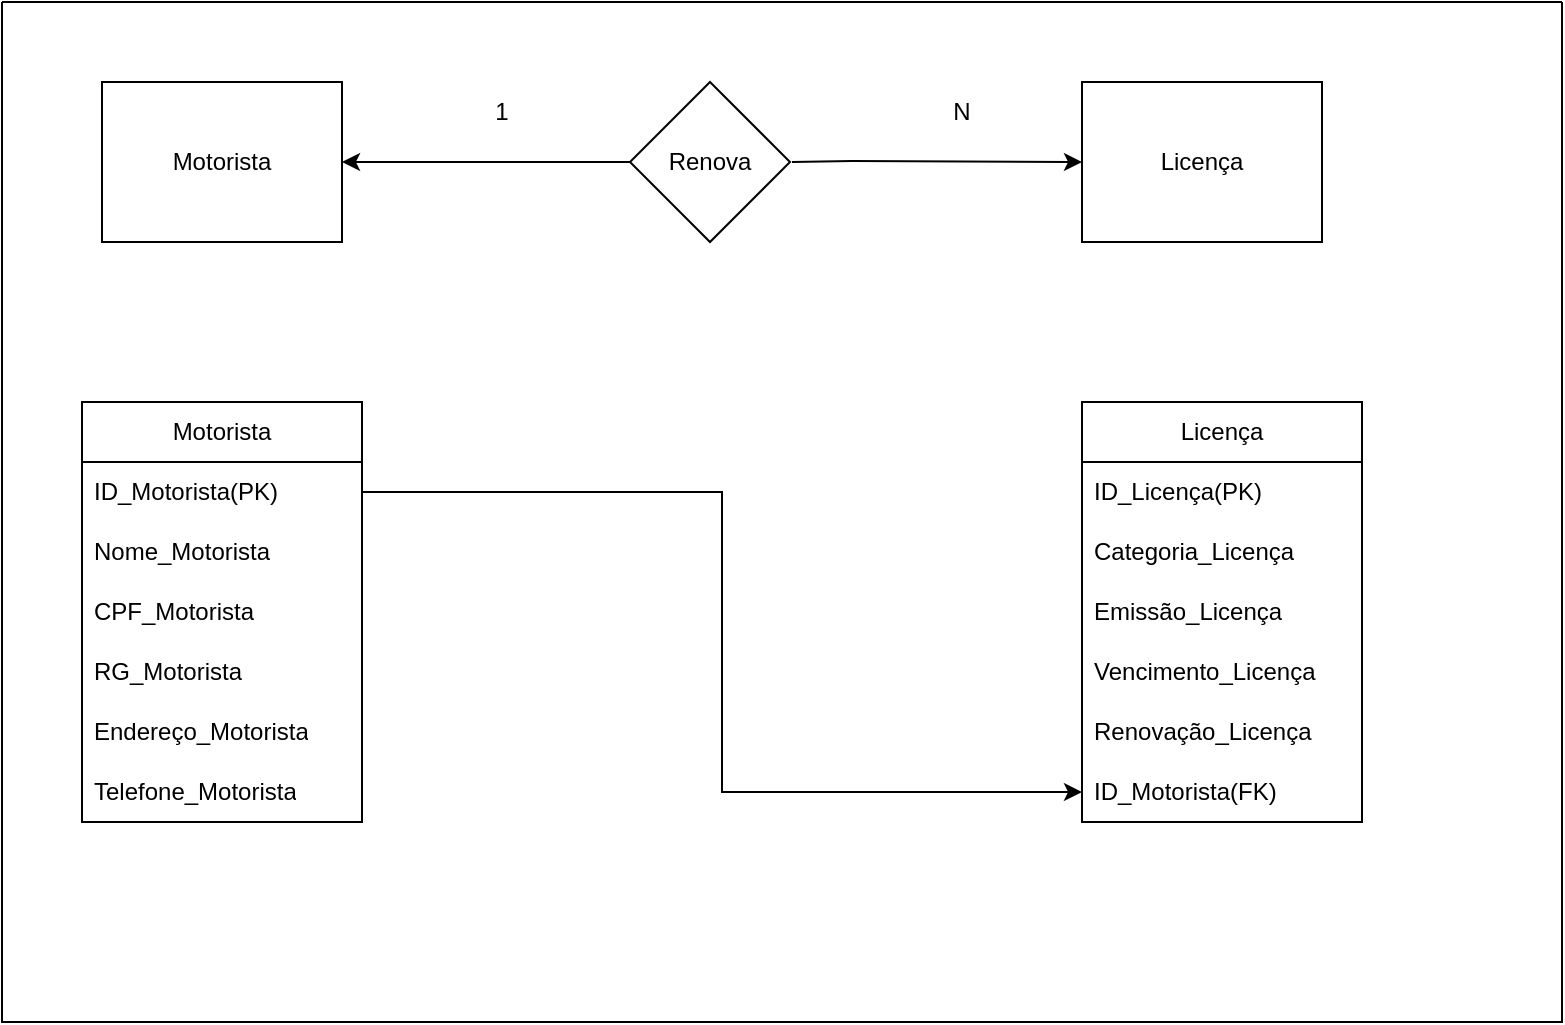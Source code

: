 <mxfile version="20.8.23" type="google" pages="7"><diagram id="g2YOfkaQZ5jAoCHhJA09" name="Página-1"><mxGraphModel grid="1" page="1" gridSize="10" guides="1" tooltips="1" connect="1" arrows="1" fold="1" pageScale="1" pageWidth="827" pageHeight="1169" math="0" shadow="0"><root><mxCell id="0"/><mxCell id="1" parent="0"/><mxCell id="bEvsbWqKvEWx0aKIPKZe-36" value="" style="swimlane;startSize=0;" vertex="1" parent="1"><mxGeometry x="40" y="20" width="780" height="510" as="geometry"><mxRectangle x="40" y="20" width="50" height="40" as="alternateBounds"/></mxGeometry></mxCell><mxCell id="bEvsbWqKvEWx0aKIPKZe-1" value="" style="rounded=0;whiteSpace=wrap;html=1;" vertex="1" parent="bEvsbWqKvEWx0aKIPKZe-36"><mxGeometry x="50" y="40" width="120" height="80" as="geometry"/></mxCell><mxCell id="bEvsbWqKvEWx0aKIPKZe-2" value="" style="rounded=0;whiteSpace=wrap;html=1;" vertex="1" parent="bEvsbWqKvEWx0aKIPKZe-36"><mxGeometry x="540" y="40" width="120" height="80" as="geometry"/></mxCell><mxCell id="bEvsbWqKvEWx0aKIPKZe-3" value="" style="rhombus;whiteSpace=wrap;html=1;" vertex="1" parent="bEvsbWqKvEWx0aKIPKZe-36"><mxGeometry x="314" y="40" width="80" height="80" as="geometry"/></mxCell><mxCell id="bEvsbWqKvEWx0aKIPKZe-4" value="&lt;font style=&quot;vertical-align: inherit;&quot;&gt;&lt;font style=&quot;vertical-align: inherit;&quot;&gt;Motorista&lt;br&gt;&lt;/font&gt;&lt;/font&gt;" style="text;html=1;strokeColor=none;fillColor=none;align=center;verticalAlign=middle;whiteSpace=wrap;rounded=0;" vertex="1" parent="bEvsbWqKvEWx0aKIPKZe-36"><mxGeometry x="80" y="65" width="60" height="30" as="geometry"/></mxCell><mxCell id="bEvsbWqKvEWx0aKIPKZe-5" value="&lt;font style=&quot;vertical-align: inherit;&quot;&gt;&lt;font style=&quot;vertical-align: inherit;&quot;&gt;Renova&lt;/font&gt;&lt;/font&gt;" style="text;html=1;strokeColor=none;fillColor=none;align=center;verticalAlign=middle;whiteSpace=wrap;rounded=0;" vertex="1" parent="bEvsbWqKvEWx0aKIPKZe-36"><mxGeometry x="324" y="65" width="60" height="30" as="geometry"/></mxCell><mxCell id="bEvsbWqKvEWx0aKIPKZe-8" value="&lt;font style=&quot;vertical-align: inherit;&quot;&gt;&lt;font style=&quot;vertical-align: inherit;&quot;&gt;Licença&lt;/font&gt;&lt;/font&gt;" style="text;html=1;strokeColor=none;fillColor=none;align=center;verticalAlign=middle;whiteSpace=wrap;rounded=0;" vertex="1" parent="bEvsbWqKvEWx0aKIPKZe-36"><mxGeometry x="570" y="65" width="60" height="30" as="geometry"/></mxCell><mxCell id="bEvsbWqKvEWx0aKIPKZe-9" value="" style="endArrow=classic;html=1;rounded=0;entryX=0;entryY=0.5;entryDx=0;entryDy=0;" edge="1" parent="bEvsbWqKvEWx0aKIPKZe-36" target="bEvsbWqKvEWx0aKIPKZe-2"><mxGeometry width="50" height="50" relative="1" as="geometry"><mxPoint x="395" y="80" as="sourcePoint"/><mxPoint x="535" y="80" as="targetPoint"/><Array as="points"><mxPoint x="425" y="79.5"/></Array></mxGeometry></mxCell><mxCell id="bEvsbWqKvEWx0aKIPKZe-14" value="" style="endArrow=classic;html=1;rounded=0;entryX=1;entryY=0.5;entryDx=0;entryDy=0;exitX=0;exitY=0.5;exitDx=0;exitDy=0;" edge="1" parent="bEvsbWqKvEWx0aKIPKZe-36" source="bEvsbWqKvEWx0aKIPKZe-3" target="bEvsbWqKvEWx0aKIPKZe-1"><mxGeometry width="50" height="50" relative="1" as="geometry"><mxPoint x="310" y="80" as="sourcePoint"/><mxPoint x="190" y="79.5" as="targetPoint"/></mxGeometry></mxCell><mxCell id="bEvsbWqKvEWx0aKIPKZe-15" value="&lt;font style=&quot;vertical-align: inherit;&quot;&gt;&lt;font style=&quot;vertical-align: inherit;&quot;&gt;Motorista&lt;/font&gt;&lt;/font&gt;" style="swimlane;fontStyle=0;childLayout=stackLayout;horizontal=1;startSize=30;horizontalStack=0;resizeParent=1;resizeParentMax=0;resizeLast=0;collapsible=1;marginBottom=0;whiteSpace=wrap;html=1;" vertex="1" parent="bEvsbWqKvEWx0aKIPKZe-36"><mxGeometry x="40" y="200" width="140" height="210" as="geometry"/></mxCell><mxCell id="bEvsbWqKvEWx0aKIPKZe-17" value="&lt;font style=&quot;vertical-align: inherit;&quot;&gt;&lt;font style=&quot;vertical-align: inherit;&quot;&gt;&lt;font style=&quot;vertical-align: inherit;&quot;&gt;&lt;font style=&quot;vertical-align: inherit;&quot;&gt;ID_Motorista(PK)&lt;/font&gt;&lt;/font&gt;&lt;/font&gt;&lt;/font&gt;" style="text;strokeColor=none;fillColor=none;align=left;verticalAlign=middle;spacingLeft=4;spacingRight=4;overflow=hidden;points=[[0,0.5],[1,0.5]];portConstraint=eastwest;rotatable=0;whiteSpace=wrap;html=1;" vertex="1" parent="bEvsbWqKvEWx0aKIPKZe-15"><mxGeometry y="30" width="140" height="30" as="geometry"/></mxCell><mxCell id="bEvsbWqKvEWx0aKIPKZe-18" value="&lt;font style=&quot;vertical-align: inherit;&quot;&gt;&lt;font style=&quot;vertical-align: inherit;&quot;&gt;Nome_Motorista&lt;/font&gt;&lt;/font&gt;" style="text;strokeColor=none;fillColor=none;align=left;verticalAlign=middle;spacingLeft=4;spacingRight=4;overflow=hidden;points=[[0,0.5],[1,0.5]];portConstraint=eastwest;rotatable=0;whiteSpace=wrap;html=1;" vertex="1" parent="bEvsbWqKvEWx0aKIPKZe-15"><mxGeometry y="60" width="140" height="30" as="geometry"/></mxCell><mxCell id="bEvsbWqKvEWx0aKIPKZe-19" value="&lt;font style=&quot;vertical-align: inherit;&quot;&gt;&lt;font style=&quot;vertical-align: inherit;&quot;&gt;&lt;font style=&quot;vertical-align: inherit;&quot;&gt;&lt;font style=&quot;vertical-align: inherit;&quot;&gt;CPF_Motorista&lt;/font&gt;&lt;/font&gt;&lt;/font&gt;&lt;/font&gt;" style="text;strokeColor=none;fillColor=none;align=left;verticalAlign=middle;spacingLeft=4;spacingRight=4;overflow=hidden;points=[[0,0.5],[1,0.5]];portConstraint=eastwest;rotatable=0;whiteSpace=wrap;html=1;" vertex="1" parent="bEvsbWqKvEWx0aKIPKZe-15"><mxGeometry y="90" width="140" height="30" as="geometry"/></mxCell><mxCell id="bEvsbWqKvEWx0aKIPKZe-20" value="&lt;font style=&quot;vertical-align: inherit;&quot;&gt;&lt;font style=&quot;vertical-align: inherit;&quot;&gt;&lt;font style=&quot;vertical-align: inherit;&quot;&gt;&lt;font style=&quot;vertical-align: inherit;&quot;&gt;&lt;font style=&quot;vertical-align: inherit;&quot;&gt;&lt;font style=&quot;vertical-align: inherit;&quot;&gt;RG_Motorista&lt;/font&gt;&lt;/font&gt;&lt;/font&gt;&lt;/font&gt;&lt;/font&gt;&lt;/font&gt;" style="text;strokeColor=none;fillColor=none;align=left;verticalAlign=middle;spacingLeft=4;spacingRight=4;overflow=hidden;points=[[0,0.5],[1,0.5]];portConstraint=eastwest;rotatable=0;whiteSpace=wrap;html=1;" vertex="1" parent="bEvsbWqKvEWx0aKIPKZe-15"><mxGeometry y="120" width="140" height="30" as="geometry"/></mxCell><mxCell id="bEvsbWqKvEWx0aKIPKZe-21" value="&lt;font style=&quot;vertical-align: inherit;&quot;&gt;&lt;font style=&quot;vertical-align: inherit;&quot;&gt;&lt;font style=&quot;vertical-align: inherit;&quot;&gt;&lt;font style=&quot;vertical-align: inherit;&quot;&gt;&lt;font style=&quot;vertical-align: inherit;&quot;&gt;&lt;font style=&quot;vertical-align: inherit;&quot;&gt;&lt;font style=&quot;vertical-align: inherit;&quot;&gt;&lt;font style=&quot;vertical-align: inherit;&quot;&gt;Endereço_Motorista&lt;/font&gt;&lt;/font&gt;&lt;/font&gt;&lt;/font&gt;&lt;/font&gt;&lt;/font&gt;&lt;/font&gt;&lt;/font&gt;" style="text;strokeColor=none;fillColor=none;align=left;verticalAlign=middle;spacingLeft=4;spacingRight=4;overflow=hidden;points=[[0,0.5],[1,0.5]];portConstraint=eastwest;rotatable=0;whiteSpace=wrap;html=1;" vertex="1" parent="bEvsbWqKvEWx0aKIPKZe-15"><mxGeometry y="150" width="140" height="30" as="geometry"/></mxCell><mxCell id="bEvsbWqKvEWx0aKIPKZe-22" value="&lt;font style=&quot;vertical-align: inherit;&quot;&gt;&lt;font style=&quot;vertical-align: inherit;&quot;&gt;&lt;font style=&quot;vertical-align: inherit;&quot;&gt;&lt;font style=&quot;vertical-align: inherit;&quot;&gt;&lt;font style=&quot;vertical-align: inherit;&quot;&gt;&lt;font style=&quot;vertical-align: inherit;&quot;&gt;&lt;font style=&quot;vertical-align: inherit;&quot;&gt;&lt;font style=&quot;vertical-align: inherit;&quot;&gt;Telefone_Motorista&lt;/font&gt;&lt;/font&gt;&lt;/font&gt;&lt;/font&gt;&lt;/font&gt;&lt;/font&gt;&lt;/font&gt;&lt;/font&gt;" style="text;strokeColor=none;fillColor=none;align=left;verticalAlign=middle;spacingLeft=4;spacingRight=4;overflow=hidden;points=[[0,0.5],[1,0.5]];portConstraint=eastwest;rotatable=0;whiteSpace=wrap;html=1;" vertex="1" parent="bEvsbWqKvEWx0aKIPKZe-15"><mxGeometry y="180" width="140" height="30" as="geometry"/></mxCell><mxCell id="bEvsbWqKvEWx0aKIPKZe-23" value="Licença" style="swimlane;fontStyle=0;childLayout=stackLayout;horizontal=1;startSize=30;horizontalStack=0;resizeParent=1;resizeParentMax=0;resizeLast=0;collapsible=1;marginBottom=0;whiteSpace=wrap;html=1;" vertex="1" parent="bEvsbWqKvEWx0aKIPKZe-36"><mxGeometry x="540" y="200" width="140" height="210" as="geometry"/></mxCell><mxCell id="bEvsbWqKvEWx0aKIPKZe-24" value="ID_Licença(PK)" style="text;strokeColor=none;fillColor=none;align=left;verticalAlign=middle;spacingLeft=4;spacingRight=4;overflow=hidden;points=[[0,0.5],[1,0.5]];portConstraint=eastwest;rotatable=0;whiteSpace=wrap;html=1;" vertex="1" parent="bEvsbWqKvEWx0aKIPKZe-23"><mxGeometry y="30" width="140" height="30" as="geometry"/></mxCell><mxCell id="bEvsbWqKvEWx0aKIPKZe-25" value="Categoria_Licença" style="text;strokeColor=none;fillColor=none;align=left;verticalAlign=middle;spacingLeft=4;spacingRight=4;overflow=hidden;points=[[0,0.5],[1,0.5]];portConstraint=eastwest;rotatable=0;whiteSpace=wrap;html=1;" vertex="1" parent="bEvsbWqKvEWx0aKIPKZe-23"><mxGeometry y="60" width="140" height="30" as="geometry"/></mxCell><mxCell id="bEvsbWqKvEWx0aKIPKZe-30" value="Emissão_Licença" style="text;strokeColor=none;fillColor=none;align=left;verticalAlign=middle;spacingLeft=4;spacingRight=4;overflow=hidden;points=[[0,0.5],[1,0.5]];portConstraint=eastwest;rotatable=0;whiteSpace=wrap;html=1;" vertex="1" parent="bEvsbWqKvEWx0aKIPKZe-23"><mxGeometry y="90" width="140" height="30" as="geometry"/></mxCell><mxCell id="bEvsbWqKvEWx0aKIPKZe-26" value="Vencimento_Licença" style="text;strokeColor=none;fillColor=none;align=left;verticalAlign=middle;spacingLeft=4;spacingRight=4;overflow=hidden;points=[[0,0.5],[1,0.5]];portConstraint=eastwest;rotatable=0;whiteSpace=wrap;html=1;" vertex="1" parent="bEvsbWqKvEWx0aKIPKZe-23"><mxGeometry y="120" width="140" height="30" as="geometry"/></mxCell><mxCell id="bEvsbWqKvEWx0aKIPKZe-32" value="Renovação_Licença" style="text;strokeColor=none;fillColor=none;align=left;verticalAlign=middle;spacingLeft=4;spacingRight=4;overflow=hidden;points=[[0,0.5],[1,0.5]];portConstraint=eastwest;rotatable=0;whiteSpace=wrap;html=1;" vertex="1" parent="bEvsbWqKvEWx0aKIPKZe-23"><mxGeometry y="150" width="140" height="30" as="geometry"/></mxCell><mxCell id="bEvsbWqKvEWx0aKIPKZe-33" value="ID_Motorista(FK)" style="text;strokeColor=none;fillColor=none;align=left;verticalAlign=middle;spacingLeft=4;spacingRight=4;overflow=hidden;points=[[0,0.5],[1,0.5]];portConstraint=eastwest;rotatable=0;whiteSpace=wrap;html=1;" vertex="1" parent="bEvsbWqKvEWx0aKIPKZe-23"><mxGeometry y="180" width="140" height="30" as="geometry"/></mxCell><mxCell id="bEvsbWqKvEWx0aKIPKZe-27" value="1" style="text;html=1;strokeColor=none;fillColor=none;align=center;verticalAlign=middle;whiteSpace=wrap;rounded=0;" vertex="1" parent="bEvsbWqKvEWx0aKIPKZe-36"><mxGeometry x="220" y="40" width="60" height="30" as="geometry"/></mxCell><mxCell id="bEvsbWqKvEWx0aKIPKZe-28" value="N" style="text;html=1;strokeColor=none;fillColor=none;align=center;verticalAlign=middle;whiteSpace=wrap;rounded=0;" vertex="1" parent="bEvsbWqKvEWx0aKIPKZe-36"><mxGeometry x="450" y="40" width="60" height="30" as="geometry"/></mxCell><mxCell id="Mi0743GYJJlVhBGg1bon-3" style="edgeStyle=orthogonalEdgeStyle;rounded=0;orthogonalLoop=1;jettySize=auto;html=1;exitX=1;exitY=0.5;exitDx=0;exitDy=0;entryX=0;entryY=0.5;entryDx=0;entryDy=0;" edge="1" parent="bEvsbWqKvEWx0aKIPKZe-36" source="bEvsbWqKvEWx0aKIPKZe-17" target="bEvsbWqKvEWx0aKIPKZe-33"><mxGeometry relative="1" as="geometry"/></mxCell></root></mxGraphModel></diagram><diagram id="jIH8qRVEMklfABwywP9X" name="Página-2"><mxGraphModel grid="1" page="1" gridSize="10" guides="1" tooltips="1" connect="1" arrows="1" fold="1" pageScale="1" pageWidth="827" pageHeight="1169" math="0" shadow="0"><root><mxCell id="0"/><mxCell id="1" parent="0"/><mxCell id="3clF7prZt_U_tOblvzbE-1" value="" style="rounded=0;whiteSpace=wrap;html=1;" vertex="1" parent="1"><mxGeometry x="80" y="60" width="130" height="80" as="geometry"/></mxCell><mxCell id="3clF7prZt_U_tOblvzbE-2" value="" style="rounded=0;whiteSpace=wrap;html=1;" vertex="1" parent="1"><mxGeometry x="580" y="60" width="120" height="80" as="geometry"/></mxCell><mxCell id="3clF7prZt_U_tOblvzbE-3" value="" style="rhombus;whiteSpace=wrap;html=1;" vertex="1" parent="1"><mxGeometry x="354" y="60" width="80" height="80" as="geometry"/></mxCell><mxCell id="3clF7prZt_U_tOblvzbE-4" value="&lt;font style=&quot;vertical-align: inherit;&quot;&gt;&lt;font style=&quot;vertical-align: inherit;&quot;&gt;Cliente&lt;br&gt;&lt;/font&gt;&lt;/font&gt;" style="text;html=1;strokeColor=none;fillColor=none;align=center;verticalAlign=middle;whiteSpace=wrap;rounded=0;" vertex="1" parent="1"><mxGeometry x="115" y="85" width="60" height="30" as="geometry"/></mxCell><mxCell id="3clF7prZt_U_tOblvzbE-5" value="&lt;font style=&quot;vertical-align: inherit;&quot;&gt;&lt;font style=&quot;vertical-align: inherit;&quot;&gt;Compra&lt;/font&gt;&lt;/font&gt;" style="text;html=1;strokeColor=none;fillColor=none;align=center;verticalAlign=middle;whiteSpace=wrap;rounded=0;" vertex="1" parent="1"><mxGeometry x="364" y="85" width="60" height="30" as="geometry"/></mxCell><mxCell id="3clF7prZt_U_tOblvzbE-6" value="&lt;font style=&quot;vertical-align: inherit;&quot;&gt;&lt;font style=&quot;vertical-align: inherit;&quot;&gt;Produto&lt;/font&gt;&lt;/font&gt;" style="text;html=1;strokeColor=none;fillColor=none;align=center;verticalAlign=middle;whiteSpace=wrap;rounded=0;" vertex="1" parent="1"><mxGeometry x="610" y="85" width="60" height="30" as="geometry"/></mxCell><mxCell id="3clF7prZt_U_tOblvzbE-7" value="" style="endArrow=classic;html=1;rounded=0;entryX=0;entryY=0.5;entryDx=0;entryDy=0;" edge="1" parent="1" target="3clF7prZt_U_tOblvzbE-2"><mxGeometry width="50" height="50" relative="1" as="geometry"><mxPoint x="435" y="100" as="sourcePoint"/><mxPoint x="535" y="80" as="targetPoint"/><Array as="points"><mxPoint x="465" y="99.5"/></Array></mxGeometry></mxCell><mxCell id="3clF7prZt_U_tOblvzbE-8" value="" style="endArrow=classic;html=1;rounded=0;entryX=1;entryY=0.5;entryDx=0;entryDy=0;exitX=0;exitY=0.5;exitDx=0;exitDy=0;" edge="1" parent="1" source="3clF7prZt_U_tOblvzbE-3" target="3clF7prZt_U_tOblvzbE-1"><mxGeometry width="50" height="50" relative="1" as="geometry"><mxPoint x="310" y="80" as="sourcePoint"/><mxPoint x="190" y="79.5" as="targetPoint"/></mxGeometry></mxCell><mxCell id="3clF7prZt_U_tOblvzbE-9" value="&lt;font style=&quot;vertical-align: inherit;&quot;&gt;&lt;font style=&quot;vertical-align: inherit;&quot;&gt;Cliente&lt;/font&gt;&lt;/font&gt;" style="swimlane;fontStyle=0;childLayout=stackLayout;horizontal=1;startSize=30;horizontalStack=0;resizeParent=1;resizeParentMax=0;resizeLast=0;collapsible=1;marginBottom=0;whiteSpace=wrap;html=1;" vertex="1" parent="1"><mxGeometry x="80" y="200" width="140" height="240" as="geometry"/></mxCell><mxCell id="3clF7prZt_U_tOblvzbE-10" value="&lt;font style=&quot;vertical-align: inherit;&quot;&gt;&lt;font style=&quot;vertical-align: inherit;&quot;&gt;&lt;font style=&quot;vertical-align: inherit;&quot;&gt;&lt;font style=&quot;vertical-align: inherit;&quot;&gt;Cod_Cliente(PK)&lt;/font&gt;&lt;/font&gt;&lt;/font&gt;&lt;/font&gt;" style="text;strokeColor=none;fillColor=none;align=left;verticalAlign=middle;spacingLeft=4;spacingRight=4;overflow=hidden;points=[[0,0.5],[1,0.5]];portConstraint=eastwest;rotatable=0;whiteSpace=wrap;html=1;" vertex="1" parent="3clF7prZt_U_tOblvzbE-9"><mxGeometry y="30" width="140" height="30" as="geometry"/></mxCell><mxCell id="3clF7prZt_U_tOblvzbE-11" value="&lt;font style=&quot;vertical-align: inherit;&quot;&gt;&lt;font style=&quot;vertical-align: inherit;&quot;&gt;Nome_Cliente&lt;/font&gt;&lt;/font&gt;" style="text;strokeColor=none;fillColor=none;align=left;verticalAlign=middle;spacingLeft=4;spacingRight=4;overflow=hidden;points=[[0,0.5],[1,0.5]];portConstraint=eastwest;rotatable=0;whiteSpace=wrap;html=1;" vertex="1" parent="3clF7prZt_U_tOblvzbE-9"><mxGeometry y="60" width="140" height="30" as="geometry"/></mxCell><mxCell id="3clF7prZt_U_tOblvzbE-12" value="&lt;font style=&quot;vertical-align: inherit;&quot;&gt;&lt;font style=&quot;vertical-align: inherit;&quot;&gt;&lt;font style=&quot;vertical-align: inherit;&quot;&gt;&lt;font style=&quot;vertical-align: inherit;&quot;&gt;CPF_Cliente&lt;/font&gt;&lt;/font&gt;&lt;/font&gt;&lt;/font&gt;" style="text;strokeColor=none;fillColor=none;align=left;verticalAlign=middle;spacingLeft=4;spacingRight=4;overflow=hidden;points=[[0,0.5],[1,0.5]];portConstraint=eastwest;rotatable=0;whiteSpace=wrap;html=1;" vertex="1" parent="3clF7prZt_U_tOblvzbE-9"><mxGeometry y="90" width="140" height="30" as="geometry"/></mxCell><mxCell id="3clF7prZt_U_tOblvzbE-13" value="&lt;font style=&quot;vertical-align: inherit;&quot;&gt;&lt;font style=&quot;vertical-align: inherit;&quot;&gt;&lt;font style=&quot;vertical-align: inherit;&quot;&gt;&lt;font style=&quot;vertical-align: inherit;&quot;&gt;&lt;font style=&quot;vertical-align: inherit;&quot;&gt;&lt;font style=&quot;vertical-align: inherit;&quot;&gt;Idade_Cliente&lt;/font&gt;&lt;/font&gt;&lt;/font&gt;&lt;/font&gt;&lt;/font&gt;&lt;/font&gt;" style="text;strokeColor=none;fillColor=none;align=left;verticalAlign=middle;spacingLeft=4;spacingRight=4;overflow=hidden;points=[[0,0.5],[1,0.5]];portConstraint=eastwest;rotatable=0;whiteSpace=wrap;html=1;" vertex="1" parent="3clF7prZt_U_tOblvzbE-9"><mxGeometry y="120" width="140" height="30" as="geometry"/></mxCell><mxCell id="3clF7prZt_U_tOblvzbE-14" value="&lt;font style=&quot;vertical-align: inherit;&quot;&gt;&lt;font style=&quot;vertical-align: inherit;&quot;&gt;&lt;font style=&quot;vertical-align: inherit;&quot;&gt;&lt;font style=&quot;vertical-align: inherit;&quot;&gt;&lt;font style=&quot;vertical-align: inherit;&quot;&gt;&lt;font style=&quot;vertical-align: inherit;&quot;&gt;&lt;font style=&quot;vertical-align: inherit;&quot;&gt;&lt;font style=&quot;vertical-align: inherit;&quot;&gt;Endereço_Cliente&lt;/font&gt;&lt;/font&gt;&lt;/font&gt;&lt;/font&gt;&lt;/font&gt;&lt;/font&gt;&lt;/font&gt;&lt;/font&gt;" style="text;strokeColor=none;fillColor=none;align=left;verticalAlign=middle;spacingLeft=4;spacingRight=4;overflow=hidden;points=[[0,0.5],[1,0.5]];portConstraint=eastwest;rotatable=0;whiteSpace=wrap;html=1;" vertex="1" parent="3clF7prZt_U_tOblvzbE-9"><mxGeometry y="150" width="140" height="30" as="geometry"/></mxCell><mxCell id="3clF7prZt_U_tOblvzbE-15" value="&lt;font style=&quot;vertical-align: inherit;&quot;&gt;&lt;font style=&quot;vertical-align: inherit;&quot;&gt;&lt;font style=&quot;vertical-align: inherit;&quot;&gt;&lt;font style=&quot;vertical-align: inherit;&quot;&gt;&lt;font style=&quot;vertical-align: inherit;&quot;&gt;&lt;font style=&quot;vertical-align: inherit;&quot;&gt;&lt;font style=&quot;vertical-align: inherit;&quot;&gt;&lt;font style=&quot;vertical-align: inherit;&quot;&gt;Telefone_Cliente&lt;/font&gt;&lt;/font&gt;&lt;/font&gt;&lt;/font&gt;&lt;/font&gt;&lt;/font&gt;&lt;/font&gt;&lt;/font&gt;" style="text;strokeColor=none;fillColor=none;align=left;verticalAlign=middle;spacingLeft=4;spacingRight=4;overflow=hidden;points=[[0,0.5],[1,0.5]];portConstraint=eastwest;rotatable=0;whiteSpace=wrap;html=1;" vertex="1" parent="3clF7prZt_U_tOblvzbE-9"><mxGeometry y="180" width="140" height="30" as="geometry"/></mxCell><mxCell id="b5v_i4aZooUWbOkXyUc_-3" value="&lt;font style=&quot;vertical-align: inherit;&quot;&gt;&lt;font style=&quot;vertical-align: inherit;&quot;&gt;&lt;font style=&quot;vertical-align: inherit;&quot;&gt;&lt;font style=&quot;vertical-align: inherit;&quot;&gt;&lt;font style=&quot;vertical-align: inherit;&quot;&gt;&lt;font style=&quot;vertical-align: inherit;&quot;&gt;&lt;font style=&quot;vertical-align: inherit;&quot;&gt;&lt;font style=&quot;vertical-align: inherit;&quot;&gt;Cartão_Cliente&lt;/font&gt;&lt;/font&gt;&lt;/font&gt;&lt;/font&gt;&lt;/font&gt;&lt;/font&gt;&lt;/font&gt;&lt;/font&gt;" style="text;strokeColor=none;fillColor=none;align=left;verticalAlign=middle;spacingLeft=4;spacingRight=4;overflow=hidden;points=[[0,0.5],[1,0.5]];portConstraint=eastwest;rotatable=0;whiteSpace=wrap;html=1;" vertex="1" parent="3clF7prZt_U_tOblvzbE-9"><mxGeometry y="210" width="140" height="30" as="geometry"/></mxCell><mxCell id="3clF7prZt_U_tOblvzbE-16" value="Produto" style="swimlane;fontStyle=0;childLayout=stackLayout;horizontal=1;startSize=30;horizontalStack=0;resizeParent=1;resizeParentMax=0;resizeLast=0;collapsible=1;marginBottom=0;whiteSpace=wrap;html=1;" vertex="1" parent="1"><mxGeometry x="580" y="200" width="140" height="270" as="geometry"/></mxCell><mxCell id="3clF7prZt_U_tOblvzbE-17" value="Cod_Produto(PK)" style="text;strokeColor=none;fillColor=none;align=left;verticalAlign=middle;spacingLeft=4;spacingRight=4;overflow=hidden;points=[[0,0.5],[1,0.5]];portConstraint=eastwest;rotatable=0;whiteSpace=wrap;html=1;" vertex="1" parent="3clF7prZt_U_tOblvzbE-16"><mxGeometry y="30" width="140" height="30" as="geometry"/></mxCell><mxCell id="3clF7prZt_U_tOblvzbE-18" value="Descrição_Produto" style="text;strokeColor=none;fillColor=none;align=left;verticalAlign=middle;spacingLeft=4;spacingRight=4;overflow=hidden;points=[[0,0.5],[1,0.5]];portConstraint=eastwest;rotatable=0;whiteSpace=wrap;html=1;" vertex="1" parent="3clF7prZt_U_tOblvzbE-16"><mxGeometry y="60" width="140" height="30" as="geometry"/></mxCell><mxCell id="3clF7prZt_U_tOblvzbE-19" value="Quant_Produto" style="text;strokeColor=none;fillColor=none;align=left;verticalAlign=middle;spacingLeft=4;spacingRight=4;overflow=hidden;points=[[0,0.5],[1,0.5]];portConstraint=eastwest;rotatable=0;whiteSpace=wrap;html=1;" vertex="1" parent="3clF7prZt_U_tOblvzbE-16"><mxGeometry y="90" width="140" height="30" as="geometry"/></mxCell><mxCell id="3clF7prZt_U_tOblvzbE-20" value="Validade_Produto" style="text;strokeColor=none;fillColor=none;align=left;verticalAlign=middle;spacingLeft=4;spacingRight=4;overflow=hidden;points=[[0,0.5],[1,0.5]];portConstraint=eastwest;rotatable=0;whiteSpace=wrap;html=1;" vertex="1" parent="3clF7prZt_U_tOblvzbE-16"><mxGeometry y="120" width="140" height="30" as="geometry"/></mxCell><mxCell id="3clF7prZt_U_tOblvzbE-21" value="Cor_Produto" style="text;strokeColor=none;fillColor=none;align=left;verticalAlign=middle;spacingLeft=4;spacingRight=4;overflow=hidden;points=[[0,0.5],[1,0.5]];portConstraint=eastwest;rotatable=0;whiteSpace=wrap;html=1;" vertex="1" parent="3clF7prZt_U_tOblvzbE-16"><mxGeometry y="150" width="140" height="30" as="geometry"/></mxCell><mxCell id="3clF7prZt_U_tOblvzbE-22" value="Valor_Produto" style="text;strokeColor=none;fillColor=none;align=left;verticalAlign=middle;spacingLeft=4;spacingRight=4;overflow=hidden;points=[[0,0.5],[1,0.5]];portConstraint=eastwest;rotatable=0;whiteSpace=wrap;html=1;" vertex="1" parent="3clF7prZt_U_tOblvzbE-16"><mxGeometry y="180" width="140" height="30" as="geometry"/></mxCell><mxCell id="3clF7prZt_U_tOblvzbE-26" value="Marca_Produto" style="text;strokeColor=none;fillColor=none;align=left;verticalAlign=middle;spacingLeft=4;spacingRight=4;overflow=hidden;points=[[0,0.5],[1,0.5]];portConstraint=eastwest;rotatable=0;whiteSpace=wrap;html=1;" vertex="1" parent="3clF7prZt_U_tOblvzbE-16"><mxGeometry y="210" width="140" height="30" as="geometry"/></mxCell><mxCell id="b5v_i4aZooUWbOkXyUc_-1" value="Cod_Compra(FK)" style="text;strokeColor=none;fillColor=none;align=left;verticalAlign=middle;spacingLeft=4;spacingRight=4;overflow=hidden;points=[[0,0.5],[1,0.5]];portConstraint=eastwest;rotatable=0;whiteSpace=wrap;html=1;" vertex="1" parent="3clF7prZt_U_tOblvzbE-16"><mxGeometry y="240" width="140" height="30" as="geometry"/></mxCell><mxCell id="3clF7prZt_U_tOblvzbE-23" value="1" style="text;html=1;strokeColor=none;fillColor=none;align=center;verticalAlign=middle;whiteSpace=wrap;rounded=0;" vertex="1" parent="1"><mxGeometry x="260" y="60" width="60" height="30" as="geometry"/></mxCell><mxCell id="3clF7prZt_U_tOblvzbE-24" value="N" style="text;html=1;strokeColor=none;fillColor=none;align=center;verticalAlign=middle;whiteSpace=wrap;rounded=0;" vertex="1" parent="1"><mxGeometry x="490" y="60" width="60" height="30" as="geometry"/></mxCell><mxCell id="b5v_i4aZooUWbOkXyUc_-4" value="Compra" style="swimlane;fontStyle=0;childLayout=stackLayout;horizontal=1;startSize=30;horizontalStack=0;resizeParent=1;resizeParentMax=0;resizeLast=0;collapsible=1;marginBottom=0;whiteSpace=wrap;html=1;" vertex="1" parent="1"><mxGeometry x="320" y="200" width="140" height="240" as="geometry"/></mxCell><mxCell id="b5v_i4aZooUWbOkXyUc_-6" value="Cod_Compra(PK)" style="text;strokeColor=none;fillColor=none;align=left;verticalAlign=middle;spacingLeft=4;spacingRight=4;overflow=hidden;points=[[0,0.5],[1,0.5]];portConstraint=eastwest;rotatable=0;whiteSpace=wrap;html=1;" vertex="1" parent="b5v_i4aZooUWbOkXyUc_-4"><mxGeometry y="30" width="140" height="30" as="geometry"/></mxCell><mxCell id="b5v_i4aZooUWbOkXyUc_-18" value="Data_Compra" style="text;strokeColor=none;fillColor=none;align=left;verticalAlign=middle;spacingLeft=4;spacingRight=4;overflow=hidden;points=[[0,0.5],[1,0.5]];portConstraint=eastwest;rotatable=0;whiteSpace=wrap;html=1;" vertex="1" parent="b5v_i4aZooUWbOkXyUc_-4"><mxGeometry y="60" width="140" height="30" as="geometry"/></mxCell><mxCell id="b5v_i4aZooUWbOkXyUc_-7" value="Frete_Compra" style="text;strokeColor=none;fillColor=none;align=left;verticalAlign=middle;spacingLeft=4;spacingRight=4;overflow=hidden;points=[[0,0.5],[1,0.5]];portConstraint=eastwest;rotatable=0;whiteSpace=wrap;html=1;" vertex="1" parent="b5v_i4aZooUWbOkXyUc_-4"><mxGeometry y="90" width="140" height="30" as="geometry"/></mxCell><mxCell id="b5v_i4aZooUWbOkXyUc_-8" value="Desconto_Compra" style="text;strokeColor=none;fillColor=none;align=left;verticalAlign=middle;spacingLeft=4;spacingRight=4;overflow=hidden;points=[[0,0.5],[1,0.5]];portConstraint=eastwest;rotatable=0;whiteSpace=wrap;html=1;" vertex="1" parent="b5v_i4aZooUWbOkXyUc_-4"><mxGeometry y="120" width="140" height="30" as="geometry"/></mxCell><mxCell id="b5v_i4aZooUWbOkXyUc_-9" value="Valor_Compra" style="text;strokeColor=none;fillColor=none;align=left;verticalAlign=middle;spacingLeft=4;spacingRight=4;overflow=hidden;points=[[0,0.5],[1,0.5]];portConstraint=eastwest;rotatable=0;whiteSpace=wrap;html=1;" vertex="1" parent="b5v_i4aZooUWbOkXyUc_-4"><mxGeometry y="150" width="140" height="30" as="geometry"/></mxCell><mxCell id="b5v_i4aZooUWbOkXyUc_-10" value="Pagamento_Compra" style="text;strokeColor=none;fillColor=none;align=left;verticalAlign=middle;spacingLeft=4;spacingRight=4;overflow=hidden;points=[[0,0.5],[1,0.5]];portConstraint=eastwest;rotatable=0;whiteSpace=wrap;html=1;" vertex="1" parent="b5v_i4aZooUWbOkXyUc_-4"><mxGeometry y="180" width="140" height="30" as="geometry"/></mxCell><mxCell id="b5v_i4aZooUWbOkXyUc_-13" value="Cod_Cliente(FK)" style="text;strokeColor=none;fillColor=none;align=left;verticalAlign=middle;spacingLeft=4;spacingRight=4;overflow=hidden;points=[[0,0.5],[1,0.5]];portConstraint=eastwest;rotatable=0;whiteSpace=wrap;html=1;" vertex="1" parent="b5v_i4aZooUWbOkXyUc_-4"><mxGeometry y="210" width="140" height="30" as="geometry"/></mxCell><mxCell id="rrFyO2Thy8n3J4ihdPR9-2" style="edgeStyle=orthogonalEdgeStyle;rounded=0;orthogonalLoop=1;jettySize=auto;html=1;exitX=1;exitY=0.5;exitDx=0;exitDy=0;entryX=0;entryY=0.5;entryDx=0;entryDy=0;" edge="1" parent="1" source="b5v_i4aZooUWbOkXyUc_-6" target="b5v_i4aZooUWbOkXyUc_-1"><mxGeometry relative="1" as="geometry"/></mxCell><mxCell id="rrFyO2Thy8n3J4ihdPR9-3" style="edgeStyle=orthogonalEdgeStyle;rounded=0;orthogonalLoop=1;jettySize=auto;html=1;entryX=0;entryY=0.5;entryDx=0;entryDy=0;" edge="1" parent="1" source="3clF7prZt_U_tOblvzbE-10" target="b5v_i4aZooUWbOkXyUc_-13"><mxGeometry relative="1" as="geometry"/></mxCell></root></mxGraphModel></diagram><diagram id="7AuhpDGDAWUNt8MuhWfI" name="Página-3"><mxGraphModel grid="1" page="1" gridSize="10" guides="1" tooltips="1" connect="1" arrows="1" fold="1" pageScale="1" pageWidth="827" pageHeight="1169" math="0" shadow="0"><root><mxCell id="0"/><mxCell id="1" parent="0"/><mxCell id="rvn-BcVXmQmHecK0hSoY-1" value="" style="rounded=0;whiteSpace=wrap;html=1;" vertex="1" parent="1"><mxGeometry x="80" y="60" width="130" height="80" as="geometry"/></mxCell><mxCell id="rvn-BcVXmQmHecK0hSoY-2" value="" style="rounded=0;whiteSpace=wrap;html=1;" vertex="1" parent="1"><mxGeometry x="580" y="60" width="120" height="80" as="geometry"/></mxCell><mxCell id="rvn-BcVXmQmHecK0hSoY-3" value="" style="rhombus;whiteSpace=wrap;html=1;" vertex="1" parent="1"><mxGeometry x="354" y="60" width="80" height="80" as="geometry"/></mxCell><mxCell id="rvn-BcVXmQmHecK0hSoY-4" value="&lt;font style=&quot;vertical-align: inherit;&quot;&gt;&lt;font style=&quot;vertical-align: inherit;&quot;&gt;Cliente&lt;br&gt;&lt;/font&gt;&lt;/font&gt;" style="text;html=1;strokeColor=none;fillColor=none;align=center;verticalAlign=middle;whiteSpace=wrap;rounded=0;" vertex="1" parent="1"><mxGeometry x="115" y="85" width="60" height="30" as="geometry"/></mxCell><mxCell id="rvn-BcVXmQmHecK0hSoY-5" value="&lt;font style=&quot;vertical-align: inherit;&quot;&gt;&lt;font style=&quot;vertical-align: inherit;&quot;&gt;Locação&lt;/font&gt;&lt;/font&gt;" style="text;html=1;strokeColor=none;fillColor=none;align=center;verticalAlign=middle;whiteSpace=wrap;rounded=0;" vertex="1" parent="1"><mxGeometry x="364" y="85" width="60" height="30" as="geometry"/></mxCell><mxCell id="rvn-BcVXmQmHecK0hSoY-6" value="&lt;font style=&quot;vertical-align: inherit;&quot;&gt;&lt;font style=&quot;vertical-align: inherit;&quot;&gt;Produtos&lt;/font&gt;&lt;/font&gt;" style="text;html=1;strokeColor=none;fillColor=none;align=center;verticalAlign=middle;whiteSpace=wrap;rounded=0;" vertex="1" parent="1"><mxGeometry x="610" y="85" width="60" height="30" as="geometry"/></mxCell><mxCell id="rvn-BcVXmQmHecK0hSoY-7" value="" style="endArrow=classic;html=1;rounded=0;entryX=0;entryY=0.5;entryDx=0;entryDy=0;" edge="1" parent="1" target="rvn-BcVXmQmHecK0hSoY-2"><mxGeometry width="50" height="50" relative="1" as="geometry"><mxPoint x="435" y="100" as="sourcePoint"/><mxPoint x="535" y="80" as="targetPoint"/><Array as="points"><mxPoint x="465" y="99.5"/></Array></mxGeometry></mxCell><mxCell id="rvn-BcVXmQmHecK0hSoY-8" value="" style="endArrow=classic;html=1;rounded=0;entryX=1;entryY=0.5;entryDx=0;entryDy=0;exitX=0;exitY=0.5;exitDx=0;exitDy=0;" edge="1" parent="1" source="rvn-BcVXmQmHecK0hSoY-3" target="rvn-BcVXmQmHecK0hSoY-1"><mxGeometry width="50" height="50" relative="1" as="geometry"><mxPoint x="310" y="80" as="sourcePoint"/><mxPoint x="190" y="79.5" as="targetPoint"/></mxGeometry></mxCell><mxCell id="rvn-BcVXmQmHecK0hSoY-9" value="&lt;font style=&quot;vertical-align: inherit;&quot;&gt;&lt;font style=&quot;vertical-align: inherit;&quot;&gt;Cliente&lt;/font&gt;&lt;/font&gt;" style="swimlane;fontStyle=0;childLayout=stackLayout;horizontal=1;startSize=30;horizontalStack=0;resizeParent=1;resizeParentMax=0;resizeLast=0;collapsible=1;marginBottom=0;whiteSpace=wrap;html=1;" vertex="1" parent="1"><mxGeometry x="80" y="200" width="140" height="240" as="geometry"/></mxCell><mxCell id="rvn-BcVXmQmHecK0hSoY-10" value="&lt;font style=&quot;vertical-align: inherit;&quot;&gt;&lt;font style=&quot;vertical-align: inherit;&quot;&gt;&lt;font style=&quot;vertical-align: inherit;&quot;&gt;&lt;font style=&quot;vertical-align: inherit;&quot;&gt;Cod_Cliente(PK)&lt;/font&gt;&lt;/font&gt;&lt;/font&gt;&lt;/font&gt;" style="text;strokeColor=none;fillColor=none;align=left;verticalAlign=middle;spacingLeft=4;spacingRight=4;overflow=hidden;points=[[0,0.5],[1,0.5]];portConstraint=eastwest;rotatable=0;whiteSpace=wrap;html=1;" vertex="1" parent="rvn-BcVXmQmHecK0hSoY-9"><mxGeometry y="30" width="140" height="30" as="geometry"/></mxCell><mxCell id="rvn-BcVXmQmHecK0hSoY-11" value="&lt;font style=&quot;vertical-align: inherit;&quot;&gt;&lt;font style=&quot;vertical-align: inherit;&quot;&gt;Nome_Cliente&lt;/font&gt;&lt;/font&gt;" style="text;strokeColor=none;fillColor=none;align=left;verticalAlign=middle;spacingLeft=4;spacingRight=4;overflow=hidden;points=[[0,0.5],[1,0.5]];portConstraint=eastwest;rotatable=0;whiteSpace=wrap;html=1;" vertex="1" parent="rvn-BcVXmQmHecK0hSoY-9"><mxGeometry y="60" width="140" height="30" as="geometry"/></mxCell><mxCell id="rvn-BcVXmQmHecK0hSoY-12" value="&lt;font style=&quot;vertical-align: inherit;&quot;&gt;&lt;font style=&quot;vertical-align: inherit;&quot;&gt;&lt;font style=&quot;vertical-align: inherit;&quot;&gt;&lt;font style=&quot;vertical-align: inherit;&quot;&gt;CPF_Cliente&lt;/font&gt;&lt;/font&gt;&lt;/font&gt;&lt;/font&gt;" style="text;strokeColor=none;fillColor=none;align=left;verticalAlign=middle;spacingLeft=4;spacingRight=4;overflow=hidden;points=[[0,0.5],[1,0.5]];portConstraint=eastwest;rotatable=0;whiteSpace=wrap;html=1;" vertex="1" parent="rvn-BcVXmQmHecK0hSoY-9"><mxGeometry y="90" width="140" height="30" as="geometry"/></mxCell><mxCell id="rvn-BcVXmQmHecK0hSoY-13" value="&lt;font style=&quot;vertical-align: inherit;&quot;&gt;&lt;font style=&quot;vertical-align: inherit;&quot;&gt;&lt;font style=&quot;vertical-align: inherit;&quot;&gt;&lt;font style=&quot;vertical-align: inherit;&quot;&gt;&lt;font style=&quot;vertical-align: inherit;&quot;&gt;&lt;font style=&quot;vertical-align: inherit;&quot;&gt;Idade_Cliente&lt;/font&gt;&lt;/font&gt;&lt;/font&gt;&lt;/font&gt;&lt;/font&gt;&lt;/font&gt;" style="text;strokeColor=none;fillColor=none;align=left;verticalAlign=middle;spacingLeft=4;spacingRight=4;overflow=hidden;points=[[0,0.5],[1,0.5]];portConstraint=eastwest;rotatable=0;whiteSpace=wrap;html=1;" vertex="1" parent="rvn-BcVXmQmHecK0hSoY-9"><mxGeometry y="120" width="140" height="30" as="geometry"/></mxCell><mxCell id="rvn-BcVXmQmHecK0hSoY-14" value="&lt;font style=&quot;vertical-align: inherit;&quot;&gt;&lt;font style=&quot;vertical-align: inherit;&quot;&gt;&lt;font style=&quot;vertical-align: inherit;&quot;&gt;&lt;font style=&quot;vertical-align: inherit;&quot;&gt;&lt;font style=&quot;vertical-align: inherit;&quot;&gt;&lt;font style=&quot;vertical-align: inherit;&quot;&gt;&lt;font style=&quot;vertical-align: inherit;&quot;&gt;&lt;font style=&quot;vertical-align: inherit;&quot;&gt;Endereço_Cliente&lt;/font&gt;&lt;/font&gt;&lt;/font&gt;&lt;/font&gt;&lt;/font&gt;&lt;/font&gt;&lt;/font&gt;&lt;/font&gt;" style="text;strokeColor=none;fillColor=none;align=left;verticalAlign=middle;spacingLeft=4;spacingRight=4;overflow=hidden;points=[[0,0.5],[1,0.5]];portConstraint=eastwest;rotatable=0;whiteSpace=wrap;html=1;" vertex="1" parent="rvn-BcVXmQmHecK0hSoY-9"><mxGeometry y="150" width="140" height="30" as="geometry"/></mxCell><mxCell id="rvn-BcVXmQmHecK0hSoY-15" value="&lt;font style=&quot;vertical-align: inherit;&quot;&gt;&lt;font style=&quot;vertical-align: inherit;&quot;&gt;&lt;font style=&quot;vertical-align: inherit;&quot;&gt;&lt;font style=&quot;vertical-align: inherit;&quot;&gt;&lt;font style=&quot;vertical-align: inherit;&quot;&gt;&lt;font style=&quot;vertical-align: inherit;&quot;&gt;&lt;font style=&quot;vertical-align: inherit;&quot;&gt;&lt;font style=&quot;vertical-align: inherit;&quot;&gt;Telefone_Cliente&lt;/font&gt;&lt;/font&gt;&lt;/font&gt;&lt;/font&gt;&lt;/font&gt;&lt;/font&gt;&lt;/font&gt;&lt;/font&gt;" style="text;strokeColor=none;fillColor=none;align=left;verticalAlign=middle;spacingLeft=4;spacingRight=4;overflow=hidden;points=[[0,0.5],[1,0.5]];portConstraint=eastwest;rotatable=0;whiteSpace=wrap;html=1;" vertex="1" parent="rvn-BcVXmQmHecK0hSoY-9"><mxGeometry y="180" width="140" height="30" as="geometry"/></mxCell><mxCell id="rvn-BcVXmQmHecK0hSoY-16" value="&lt;font style=&quot;vertical-align: inherit;&quot;&gt;&lt;font style=&quot;vertical-align: inherit;&quot;&gt;&lt;font style=&quot;vertical-align: inherit;&quot;&gt;&lt;font style=&quot;vertical-align: inherit;&quot;&gt;&lt;font style=&quot;vertical-align: inherit;&quot;&gt;&lt;font style=&quot;vertical-align: inherit;&quot;&gt;&lt;font style=&quot;vertical-align: inherit;&quot;&gt;&lt;font style=&quot;vertical-align: inherit;&quot;&gt;Cartão_Cliente&lt;/font&gt;&lt;/font&gt;&lt;/font&gt;&lt;/font&gt;&lt;/font&gt;&lt;/font&gt;&lt;/font&gt;&lt;/font&gt;" style="text;strokeColor=none;fillColor=none;align=left;verticalAlign=middle;spacingLeft=4;spacingRight=4;overflow=hidden;points=[[0,0.5],[1,0.5]];portConstraint=eastwest;rotatable=0;whiteSpace=wrap;html=1;" vertex="1" parent="rvn-BcVXmQmHecK0hSoY-9"><mxGeometry y="210" width="140" height="30" as="geometry"/></mxCell><mxCell id="rvn-BcVXmQmHecK0hSoY-17" value="Produto" style="swimlane;fontStyle=0;childLayout=stackLayout;horizontal=1;startSize=30;horizontalStack=0;resizeParent=1;resizeParentMax=0;resizeLast=0;collapsible=1;marginBottom=0;whiteSpace=wrap;html=1;" vertex="1" parent="1"><mxGeometry x="580" y="200" width="140" height="180" as="geometry"/></mxCell><mxCell id="rvn-BcVXmQmHecK0hSoY-18" value="Cod_Produto(PK)" style="text;strokeColor=none;fillColor=none;align=left;verticalAlign=middle;spacingLeft=4;spacingRight=4;overflow=hidden;points=[[0,0.5],[1,0.5]];portConstraint=eastwest;rotatable=0;whiteSpace=wrap;html=1;" vertex="1" parent="rvn-BcVXmQmHecK0hSoY-17"><mxGeometry y="30" width="140" height="30" as="geometry"/></mxCell><mxCell id="rvn-BcVXmQmHecK0hSoY-19" value="Descrição_Produto" style="text;strokeColor=none;fillColor=none;align=left;verticalAlign=middle;spacingLeft=4;spacingRight=4;overflow=hidden;points=[[0,0.5],[1,0.5]];portConstraint=eastwest;rotatable=0;whiteSpace=wrap;html=1;" vertex="1" parent="rvn-BcVXmQmHecK0hSoY-17"><mxGeometry y="60" width="140" height="30" as="geometry"/></mxCell><mxCell id="rvn-BcVXmQmHecK0hSoY-20" value="Quant_Produto" style="text;strokeColor=none;fillColor=none;align=left;verticalAlign=middle;spacingLeft=4;spacingRight=4;overflow=hidden;points=[[0,0.5],[1,0.5]];portConstraint=eastwest;rotatable=0;whiteSpace=wrap;html=1;" vertex="1" parent="rvn-BcVXmQmHecK0hSoY-17"><mxGeometry y="90" width="140" height="30" as="geometry"/></mxCell><mxCell id="rvn-BcVXmQmHecK0hSoY-21" value="Validade_Produto" style="text;strokeColor=none;fillColor=none;align=left;verticalAlign=middle;spacingLeft=4;spacingRight=4;overflow=hidden;points=[[0,0.5],[1,0.5]];portConstraint=eastwest;rotatable=0;whiteSpace=wrap;html=1;" vertex="1" parent="rvn-BcVXmQmHecK0hSoY-17"><mxGeometry y="120" width="140" height="30" as="geometry"/></mxCell><mxCell id="rvn-BcVXmQmHecK0hSoY-23" value="Valor_Produto" style="text;strokeColor=none;fillColor=none;align=left;verticalAlign=middle;spacingLeft=4;spacingRight=4;overflow=hidden;points=[[0,0.5],[1,0.5]];portConstraint=eastwest;rotatable=0;whiteSpace=wrap;html=1;" vertex="1" parent="rvn-BcVXmQmHecK0hSoY-17"><mxGeometry y="150" width="140" height="30" as="geometry"/></mxCell><mxCell id="rvn-BcVXmQmHecK0hSoY-26" value="1" style="text;html=1;strokeColor=none;fillColor=none;align=center;verticalAlign=middle;whiteSpace=wrap;rounded=0;" vertex="1" parent="1"><mxGeometry x="260" y="60" width="60" height="30" as="geometry"/></mxCell><mxCell id="rvn-BcVXmQmHecK0hSoY-27" value="N" style="text;html=1;strokeColor=none;fillColor=none;align=center;verticalAlign=middle;whiteSpace=wrap;rounded=0;" vertex="1" parent="1"><mxGeometry x="490" y="60" width="60" height="30" as="geometry"/></mxCell><mxCell id="rvn-BcVXmQmHecK0hSoY-28" value="Locação" style="swimlane;fontStyle=0;childLayout=stackLayout;horizontal=1;startSize=30;horizontalStack=0;resizeParent=1;resizeParentMax=0;resizeLast=0;collapsible=1;marginBottom=0;whiteSpace=wrap;html=1;" vertex="1" parent="1"><mxGeometry x="320" y="200" width="140" height="180" as="geometry"/></mxCell><mxCell id="rvn-BcVXmQmHecK0hSoY-29" value="Cod_Locação(PK)" style="text;strokeColor=none;fillColor=none;align=left;verticalAlign=middle;spacingLeft=4;spacingRight=4;overflow=hidden;points=[[0,0.5],[1,0.5]];portConstraint=eastwest;rotatable=0;whiteSpace=wrap;html=1;" vertex="1" parent="rvn-BcVXmQmHecK0hSoY-28"><mxGeometry y="30" width="140" height="30" as="geometry"/></mxCell><mxCell id="rvn-BcVXmQmHecK0hSoY-35" value="Cod_Cliente(FK)" style="text;strokeColor=none;fillColor=none;align=left;verticalAlign=middle;spacingLeft=4;spacingRight=4;overflow=hidden;points=[[0,0.5],[1,0.5]];portConstraint=eastwest;rotatable=0;whiteSpace=wrap;html=1;" vertex="1" parent="rvn-BcVXmQmHecK0hSoY-28"><mxGeometry y="60" width="140" height="30" as="geometry"/></mxCell><mxCell id="ANCA61tDxp37BPhOZFKH-2" value="Cod_Produto(FK)" style="text;strokeColor=none;fillColor=none;align=left;verticalAlign=middle;spacingLeft=4;spacingRight=4;overflow=hidden;points=[[0,0.5],[1,0.5]];portConstraint=eastwest;rotatable=0;whiteSpace=wrap;html=1;" vertex="1" parent="rvn-BcVXmQmHecK0hSoY-28"><mxGeometry y="90" width="140" height="30" as="geometry"/></mxCell><mxCell id="rvn-BcVXmQmHecK0hSoY-30" value="Data_Locação" style="text;strokeColor=none;fillColor=none;align=left;verticalAlign=middle;spacingLeft=4;spacingRight=4;overflow=hidden;points=[[0,0.5],[1,0.5]];portConstraint=eastwest;rotatable=0;whiteSpace=wrap;html=1;" vertex="1" parent="rvn-BcVXmQmHecK0hSoY-28"><mxGeometry y="120" width="140" height="30" as="geometry"/></mxCell><mxCell id="rvn-BcVXmQmHecK0hSoY-31" value="Hora_Locação" style="text;strokeColor=none;fillColor=none;align=left;verticalAlign=middle;spacingLeft=4;spacingRight=4;overflow=hidden;points=[[0,0.5],[1,0.5]];portConstraint=eastwest;rotatable=0;whiteSpace=wrap;html=1;" vertex="1" parent="rvn-BcVXmQmHecK0hSoY-28"><mxGeometry y="150" width="140" height="30" as="geometry"/></mxCell><mxCell id="ANCA61tDxp37BPhOZFKH-1" style="edgeStyle=orthogonalEdgeStyle;rounded=0;orthogonalLoop=1;jettySize=auto;html=1;exitX=1;exitY=0.5;exitDx=0;exitDy=0;entryX=0;entryY=0.5;entryDx=0;entryDy=0;" edge="1" parent="1" source="rvn-BcVXmQmHecK0hSoY-10" target="rvn-BcVXmQmHecK0hSoY-35"><mxGeometry relative="1" as="geometry"/></mxCell><mxCell id="ANCA61tDxp37BPhOZFKH-3" style="edgeStyle=orthogonalEdgeStyle;rounded=0;orthogonalLoop=1;jettySize=auto;html=1;exitX=1;exitY=0.5;exitDx=0;exitDy=0;" edge="1" parent="1" source="ANCA61tDxp37BPhOZFKH-2" target="rvn-BcVXmQmHecK0hSoY-18"><mxGeometry relative="1" as="geometry"/></mxCell></root></mxGraphModel></diagram><diagram id="T7Ib3J9J2XkqOdy4MnjF" name="Página-4"><mxGraphModel grid="1" page="1" gridSize="10" guides="1" tooltips="1" connect="1" arrows="1" fold="1" pageScale="1" pageWidth="827" pageHeight="1169" math="0" shadow="0"><root><mxCell id="0"/><mxCell id="1" parent="0"/><mxCell id="87krSljIz9cXoykGkCbY-1" value="Morador" style="swimlane;fontStyle=0;childLayout=stackLayout;horizontal=1;startSize=30;horizontalStack=0;resizeParent=1;resizeParentMax=0;resizeLast=0;collapsible=1;marginBottom=0;whiteSpace=wrap;html=1;" vertex="1" parent="1"><mxGeometry x="90" y="120" width="140" height="150" as="geometry"/></mxCell><mxCell id="87krSljIz9cXoykGkCbY-4" value="Cod_Morador(PK)" style="text;strokeColor=none;fillColor=none;align=left;verticalAlign=middle;spacingLeft=4;spacingRight=4;overflow=hidden;points=[[0,0.5],[1,0.5]];portConstraint=eastwest;rotatable=0;whiteSpace=wrap;html=1;" vertex="1" parent="87krSljIz9cXoykGkCbY-1"><mxGeometry y="30" width="140" height="30" as="geometry"/></mxCell><mxCell id="87krSljIz9cXoykGkCbY-3" value="Nome_Morador" style="text;strokeColor=none;fillColor=none;align=left;verticalAlign=middle;spacingLeft=4;spacingRight=4;overflow=hidden;points=[[0,0.5],[1,0.5]];portConstraint=eastwest;rotatable=0;whiteSpace=wrap;html=1;" vertex="1" parent="87krSljIz9cXoykGkCbY-1"><mxGeometry y="60" width="140" height="30" as="geometry"/></mxCell><mxCell id="IxkPR7e-WoL85uK8lIYL-1" value="Endereço_Morador" style="text;strokeColor=none;fillColor=none;align=left;verticalAlign=middle;spacingLeft=4;spacingRight=4;overflow=hidden;points=[[0,0.5],[1,0.5]];portConstraint=eastwest;rotatable=0;whiteSpace=wrap;html=1;" vertex="1" parent="87krSljIz9cXoykGkCbY-1"><mxGeometry y="90" width="140" height="30" as="geometry"/></mxCell><mxCell id="jJIbC7-vj48c4bUN-o6Z-1" value="Cod_Garagem(FK)" style="text;strokeColor=none;fillColor=none;align=left;verticalAlign=middle;spacingLeft=4;spacingRight=4;overflow=hidden;points=[[0,0.5],[1,0.5]];portConstraint=eastwest;rotatable=0;whiteSpace=wrap;html=1;" vertex="1" parent="87krSljIz9cXoykGkCbY-1"><mxGeometry y="120" width="140" height="30" as="geometry"/></mxCell><mxCell id="87krSljIz9cXoykGkCbY-5" value="Garagem" style="swimlane;fontStyle=0;childLayout=stackLayout;horizontal=1;startSize=30;horizontalStack=0;resizeParent=1;resizeParentMax=0;resizeLast=0;collapsible=1;marginBottom=0;whiteSpace=wrap;html=1;" vertex="1" parent="1"><mxGeometry x="580" y="120" width="140" height="90" as="geometry"/></mxCell><mxCell id="87krSljIz9cXoykGkCbY-6" value="Cod_Garagem(PK)" style="text;strokeColor=none;fillColor=none;align=left;verticalAlign=middle;spacingLeft=4;spacingRight=4;overflow=hidden;points=[[0,0.5],[1,0.5]];portConstraint=eastwest;rotatable=0;whiteSpace=wrap;html=1;" vertex="1" parent="87krSljIz9cXoykGkCbY-5"><mxGeometry y="30" width="140" height="30" as="geometry"/></mxCell><mxCell id="IxkPR7e-WoL85uK8lIYL-5" value="Vagas_Garagem" style="text;strokeColor=none;fillColor=none;align=left;verticalAlign=middle;spacingLeft=4;spacingRight=4;overflow=hidden;points=[[0,0.5],[1,0.5]];portConstraint=eastwest;rotatable=0;whiteSpace=wrap;html=1;" vertex="1" parent="87krSljIz9cXoykGkCbY-5"><mxGeometry y="60" width="140" height="30" as="geometry"/></mxCell><mxCell id="2SROYhWkE-dtJhl5pKLb-1" value="Vagas" style="rhombus;whiteSpace=wrap;html=1;" vertex="1" parent="1"><mxGeometry x="360" y="30" width="80" height="80" as="geometry"/></mxCell><mxCell id="2SROYhWkE-dtJhl5pKLb-2" value="" style="rounded=0;whiteSpace=wrap;html=1;" vertex="1" parent="1"><mxGeometry x="100" y="40" width="120" height="60" as="geometry"/></mxCell><mxCell id="2SROYhWkE-dtJhl5pKLb-3" value="" style="rounded=0;whiteSpace=wrap;html=1;" vertex="1" parent="1"><mxGeometry x="600" y="40" width="120" height="60" as="geometry"/></mxCell><mxCell id="2SROYhWkE-dtJhl5pKLb-4" value="" style="endArrow=none;html=1;rounded=0;entryX=0;entryY=0.5;entryDx=0;entryDy=0;exitX=1;exitY=0.5;exitDx=0;exitDy=0;" edge="1" parent="1" source="2SROYhWkE-dtJhl5pKLb-2" target="2SROYhWkE-dtJhl5pKLb-1"><mxGeometry width="50" height="50" relative="1" as="geometry"><mxPoint x="250" y="69.5" as="sourcePoint"/><mxPoint x="330" y="69.5" as="targetPoint"/></mxGeometry></mxCell><mxCell id="2SROYhWkE-dtJhl5pKLb-5" value="" style="endArrow=none;html=1;rounded=0;entryX=0;entryY=0.5;entryDx=0;entryDy=0;exitX=1;exitY=0.5;exitDx=0;exitDy=0;" edge="1" parent="1" source="2SROYhWkE-dtJhl5pKLb-1" target="2SROYhWkE-dtJhl5pKLb-3"><mxGeometry width="50" height="50" relative="1" as="geometry"><mxPoint x="451" y="70" as="sourcePoint"/><mxPoint x="591" y="70" as="targetPoint"/></mxGeometry></mxCell><mxCell id="029Vi3Tc6U_7mOMMjnHy-1" value="Morador" style="text;html=1;strokeColor=none;fillColor=none;align=center;verticalAlign=middle;whiteSpace=wrap;rounded=0;" vertex="1" parent="1"><mxGeometry x="130" y="55" width="60" height="30" as="geometry"/></mxCell><mxCell id="029Vi3Tc6U_7mOMMjnHy-2" value="Garagem" style="text;html=1;strokeColor=none;fillColor=none;align=center;verticalAlign=middle;whiteSpace=wrap;rounded=0;" vertex="1" parent="1"><mxGeometry x="630" y="55" width="60" height="30" as="geometry"/></mxCell><mxCell id="I54zUY-r5D1HkboDCX9h-7" value="1" style="text;html=1;strokeColor=none;fillColor=none;align=center;verticalAlign=middle;whiteSpace=wrap;rounded=0;" vertex="1" parent="1"><mxGeometry x="260" y="85" width="60" height="30" as="geometry"/></mxCell><mxCell id="I54zUY-r5D1HkboDCX9h-8" value="1" style="text;html=1;strokeColor=none;fillColor=none;align=center;verticalAlign=middle;whiteSpace=wrap;rounded=0;" vertex="1" parent="1"><mxGeometry x="490" y="85" width="60" height="30" as="geometry"/></mxCell><mxCell id="jJIbC7-vj48c4bUN-o6Z-2" style="edgeStyle=orthogonalEdgeStyle;rounded=0;orthogonalLoop=1;jettySize=auto;html=1;exitX=1;exitY=0.5;exitDx=0;exitDy=0;entryX=0;entryY=0.5;entryDx=0;entryDy=0;" edge="1" parent="1" source="jJIbC7-vj48c4bUN-o6Z-1" target="87krSljIz9cXoykGkCbY-6"><mxGeometry relative="1" as="geometry"/></mxCell></root></mxGraphModel></diagram><diagram id="QUs8eWuKd9h8Nh4WtaWn" name="Página-5"><mxGraphModel grid="1" page="1" gridSize="10" guides="1" tooltips="1" connect="1" arrows="1" fold="1" pageScale="1" pageWidth="827" pageHeight="1169" math="0" shadow="0"><root><mxCell id="0"/><mxCell id="1" parent="0"/><mxCell id="3MG1eBqIAyc91cKSC0A4-1" value="Funcionários" style="swimlane;fontStyle=0;childLayout=stackLayout;horizontal=1;startSize=30;horizontalStack=0;resizeParent=1;resizeParentMax=0;resizeLast=0;collapsible=1;marginBottom=0;whiteSpace=wrap;html=1;" vertex="1" parent="1"><mxGeometry x="160" y="200" width="140" height="120" as="geometry"/></mxCell><mxCell id="3MG1eBqIAyc91cKSC0A4-2" value="Cod_Funcionario(PK)" style="text;strokeColor=none;fillColor=none;align=left;verticalAlign=middle;spacingLeft=4;spacingRight=4;overflow=hidden;points=[[0,0.5],[1,0.5]];portConstraint=eastwest;rotatable=0;whiteSpace=wrap;html=1;" vertex="1" parent="3MG1eBqIAyc91cKSC0A4-1"><mxGeometry y="30" width="140" height="30" as="geometry"/></mxCell><mxCell id="3MG1eBqIAyc91cKSC0A4-3" value="Cpf_Funcionario" style="text;strokeColor=none;fillColor=none;align=left;verticalAlign=middle;spacingLeft=4;spacingRight=4;overflow=hidden;points=[[0,0.5],[1,0.5]];portConstraint=eastwest;rotatable=0;whiteSpace=wrap;html=1;" vertex="1" parent="3MG1eBqIAyc91cKSC0A4-1"><mxGeometry y="60" width="140" height="30" as="geometry"/></mxCell><mxCell id="3MG1eBqIAyc91cKSC0A4-4" value="Endereço_Funcionario" style="text;strokeColor=none;fillColor=none;align=left;verticalAlign=middle;spacingLeft=4;spacingRight=4;overflow=hidden;points=[[0,0.5],[1,0.5]];portConstraint=eastwest;rotatable=0;whiteSpace=wrap;html=1;" vertex="1" parent="3MG1eBqIAyc91cKSC0A4-1"><mxGeometry y="90" width="140" height="30" as="geometry"/></mxCell><mxCell id="3MG1eBqIAyc91cKSC0A4-5" value="Premiação" style="swimlane;fontStyle=0;childLayout=stackLayout;horizontal=1;startSize=30;horizontalStack=0;resizeParent=1;resizeParentMax=0;resizeLast=0;collapsible=1;marginBottom=0;whiteSpace=wrap;html=1;" vertex="1" parent="1"><mxGeometry x="520" y="200" width="140" height="120" as="geometry"/></mxCell><mxCell id="3MG1eBqIAyc91cKSC0A4-6" value="Cod_Premiação(PK)" style="text;strokeColor=none;fillColor=none;align=left;verticalAlign=middle;spacingLeft=4;spacingRight=4;overflow=hidden;points=[[0,0.5],[1,0.5]];portConstraint=eastwest;rotatable=0;whiteSpace=wrap;html=1;" vertex="1" parent="3MG1eBqIAyc91cKSC0A4-5"><mxGeometry y="30" width="140" height="30" as="geometry"/></mxCell><mxCell id="3MG1eBqIAyc91cKSC0A4-7" value="Valor da premiação" style="text;strokeColor=none;fillColor=none;align=left;verticalAlign=middle;spacingLeft=4;spacingRight=4;overflow=hidden;points=[[0,0.5],[1,0.5]];portConstraint=eastwest;rotatable=0;whiteSpace=wrap;html=1;" vertex="1" parent="3MG1eBqIAyc91cKSC0A4-5"><mxGeometry y="60" width="140" height="30" as="geometry"/></mxCell><mxCell id="3MG1eBqIAyc91cKSC0A4-9" value="Cod_Funcionario(FK)" style="text;strokeColor=none;fillColor=none;align=left;verticalAlign=middle;spacingLeft=4;spacingRight=4;overflow=hidden;points=[[0,0.5],[1,0.5]];portConstraint=eastwest;rotatable=0;whiteSpace=wrap;html=1;" vertex="1" parent="3MG1eBqIAyc91cKSC0A4-5"><mxGeometry y="90" width="140" height="30" as="geometry"/></mxCell><mxCell id="3MG1eBqIAyc91cKSC0A4-10" style="edgeStyle=orthogonalEdgeStyle;rounded=0;orthogonalLoop=1;jettySize=auto;html=1;exitX=1;exitY=0.5;exitDx=0;exitDy=0;" edge="1" parent="1" source="3MG1eBqIAyc91cKSC0A4-2" target="3MG1eBqIAyc91cKSC0A4-9"><mxGeometry relative="1" as="geometry"/></mxCell><mxCell id="0ttBOobdmua3BUJB9f6z-1" value="1" style="text;html=1;strokeColor=none;fillColor=none;align=center;verticalAlign=middle;whiteSpace=wrap;rounded=0;" vertex="1" parent="1"><mxGeometry x="440" y="270" width="60" height="30" as="geometry"/></mxCell><mxCell id="0ttBOobdmua3BUJB9f6z-2" value="N" style="text;html=1;strokeColor=none;fillColor=none;align=center;verticalAlign=middle;whiteSpace=wrap;rounded=0;" vertex="1" parent="1"><mxGeometry x="320" y="210" width="60" height="30" as="geometry"/></mxCell><mxCell id="h55SbYJ-rpFCbIDOQPpi-1" value="" style="rounded=0;whiteSpace=wrap;html=1;" vertex="1" parent="1"><mxGeometry x="170" y="120" width="120" height="60" as="geometry"/></mxCell><mxCell id="h55SbYJ-rpFCbIDOQPpi-2" value="" style="rounded=0;whiteSpace=wrap;html=1;" vertex="1" parent="1"><mxGeometry x="530" y="120" width="120" height="60" as="geometry"/></mxCell><mxCell id="h55SbYJ-rpFCbIDOQPpi-3" value="" style="endArrow=none;html=1;rounded=0;entryX=0;entryY=0.5;entryDx=0;entryDy=0;" edge="1" parent="1" source="h55SbYJ-rpFCbIDOQPpi-1" target="h55SbYJ-rpFCbIDOQPpi-2"><mxGeometry width="50" height="50" relative="1" as="geometry"><mxPoint x="290" y="149.5" as="sourcePoint"/><mxPoint x="510" y="149.5" as="targetPoint"/></mxGeometry></mxCell><mxCell id="h55SbYJ-rpFCbIDOQPpi-4" value="Funcionarios" style="text;html=1;strokeColor=none;fillColor=none;align=center;verticalAlign=middle;whiteSpace=wrap;rounded=0;" vertex="1" parent="1"><mxGeometry x="200" y="135" width="60" height="30" as="geometry"/></mxCell><mxCell id="h55SbYJ-rpFCbIDOQPpi-5" value="Premiação" style="text;html=1;strokeColor=none;fillColor=none;align=center;verticalAlign=middle;whiteSpace=wrap;rounded=0;" vertex="1" parent="1"><mxGeometry x="560" y="135" width="60" height="30" as="geometry"/></mxCell></root></mxGraphModel></diagram><diagram id="_M44hjS_GNsN2oSzeIN1" name="Página-6"><mxGraphModel grid="1" page="1" gridSize="10" guides="1" tooltips="1" connect="1" arrows="1" fold="1" pageScale="1" pageWidth="827" pageHeight="1169" math="0" shadow="0"><root><mxCell id="0"/><mxCell id="1" parent="0"/><mxCell id="wDKZ5upeMRFVa3X9eBUz-1" value="Alunos" style="swimlane;fontStyle=0;childLayout=stackLayout;horizontal=1;startSize=30;horizontalStack=0;resizeParent=1;resizeParentMax=0;resizeLast=0;collapsible=1;marginBottom=0;whiteSpace=wrap;html=1;" vertex="1" parent="1"><mxGeometry x="80" y="280" width="140" height="150" as="geometry"/></mxCell><mxCell id="wDKZ5upeMRFVa3X9eBUz-2" value="RM_Aluno(PK)" style="text;strokeColor=none;fillColor=none;align=left;verticalAlign=middle;spacingLeft=4;spacingRight=4;overflow=hidden;points=[[0,0.5],[1,0.5]];portConstraint=eastwest;rotatable=0;whiteSpace=wrap;html=1;" vertex="1" parent="wDKZ5upeMRFVa3X9eBUz-1"><mxGeometry y="30" width="140" height="30" as="geometry"/></mxCell><mxCell id="wDKZ5upeMRFVa3X9eBUz-3" value="Nome_Aluno" style="text;strokeColor=none;fillColor=none;align=left;verticalAlign=middle;spacingLeft=4;spacingRight=4;overflow=hidden;points=[[0,0.5],[1,0.5]];portConstraint=eastwest;rotatable=0;whiteSpace=wrap;html=1;" vertex="1" parent="wDKZ5upeMRFVa3X9eBUz-1"><mxGeometry y="60" width="140" height="30" as="geometry"/></mxCell><mxCell id="wDKZ5upeMRFVa3X9eBUz-15" value="Endereço_Aluno" style="text;strokeColor=none;fillColor=none;align=left;verticalAlign=middle;spacingLeft=4;spacingRight=4;overflow=hidden;points=[[0,0.5],[1,0.5]];portConstraint=eastwest;rotatable=0;whiteSpace=wrap;html=1;" vertex="1" parent="wDKZ5upeMRFVa3X9eBUz-1"><mxGeometry y="90" width="140" height="30" as="geometry"/></mxCell><mxCell id="wDKZ5upeMRFVa3X9eBUz-4" value="Sexo_Aluno" style="text;strokeColor=none;fillColor=none;align=left;verticalAlign=middle;spacingLeft=4;spacingRight=4;overflow=hidden;points=[[0,0.5],[1,0.5]];portConstraint=eastwest;rotatable=0;whiteSpace=wrap;html=1;" vertex="1" parent="wDKZ5upeMRFVa3X9eBUz-1"><mxGeometry y="120" width="140" height="30" as="geometry"/></mxCell><mxCell id="wDKZ5upeMRFVa3X9eBUz-9" value="Sala de Aula" style="swimlane;fontStyle=0;childLayout=stackLayout;horizontal=1;startSize=30;horizontalStack=0;resizeParent=1;resizeParentMax=0;resizeLast=0;collapsible=1;marginBottom=0;whiteSpace=wrap;html=1;" vertex="1" parent="1"><mxGeometry x="550" y="280" width="140" height="150" as="geometry"/></mxCell><mxCell id="wDKZ5upeMRFVa3X9eBUz-10" value="Cod_Sala(PK)" style="text;strokeColor=none;fillColor=none;align=left;verticalAlign=middle;spacingLeft=4;spacingRight=4;overflow=hidden;points=[[0,0.5],[1,0.5]];portConstraint=eastwest;rotatable=0;whiteSpace=wrap;html=1;" vertex="1" parent="wDKZ5upeMRFVa3X9eBUz-9"><mxGeometry y="30" width="140" height="30" as="geometry"/></mxCell><mxCell id="wDKZ5upeMRFVa3X9eBUz-11" value="Professor_Sala" style="text;strokeColor=none;fillColor=none;align=left;verticalAlign=middle;spacingLeft=4;spacingRight=4;overflow=hidden;points=[[0,0.5],[1,0.5]];portConstraint=eastwest;rotatable=0;whiteSpace=wrap;html=1;" vertex="1" parent="wDKZ5upeMRFVa3X9eBUz-9"><mxGeometry y="60" width="140" height="30" as="geometry"/></mxCell><mxCell id="wDKZ5upeMRFVa3X9eBUz-18" value="Quant_Sala" style="text;strokeColor=none;fillColor=none;align=left;verticalAlign=middle;spacingLeft=4;spacingRight=4;overflow=hidden;points=[[0,0.5],[1,0.5]];portConstraint=eastwest;rotatable=0;whiteSpace=wrap;html=1;" vertex="1" parent="wDKZ5upeMRFVa3X9eBUz-9"><mxGeometry y="90" width="140" height="30" as="geometry"/></mxCell><mxCell id="67Fqy1XFdYVnyZct81oZ-17" value="Turno_Sala" style="text;strokeColor=none;fillColor=none;align=left;verticalAlign=middle;spacingLeft=4;spacingRight=4;overflow=hidden;points=[[0,0.5],[1,0.5]];portConstraint=eastwest;rotatable=0;whiteSpace=wrap;html=1;" vertex="1" parent="wDKZ5upeMRFVa3X9eBUz-9"><mxGeometry y="120" width="140" height="30" as="geometry"/></mxCell><mxCell id="67Fqy1XFdYVnyZct81oZ-1" value="" style="rounded=0;whiteSpace=wrap;html=1;" vertex="1" parent="1"><mxGeometry x="90" y="210" width="120" height="60" as="geometry"/></mxCell><mxCell id="67Fqy1XFdYVnyZct81oZ-2" value="" style="rounded=0;whiteSpace=wrap;html=1;" vertex="1" parent="1"><mxGeometry x="550" y="210" width="120" height="60" as="geometry"/></mxCell><mxCell id="67Fqy1XFdYVnyZct81oZ-4" value="" style="rhombus;whiteSpace=wrap;html=1;" vertex="1" parent="1"><mxGeometry x="330" y="200" width="80" height="80" as="geometry"/></mxCell><mxCell id="67Fqy1XFdYVnyZct81oZ-5" value="" style="endArrow=none;html=1;rounded=0;entryX=0;entryY=0.5;entryDx=0;entryDy=0;exitX=1;exitY=0.5;exitDx=0;exitDy=0;" edge="1" parent="1" source="67Fqy1XFdYVnyZct81oZ-4" target="67Fqy1XFdYVnyZct81oZ-2"><mxGeometry width="50" height="50" relative="1" as="geometry"><mxPoint x="410" y="239.5" as="sourcePoint"/><mxPoint x="480" y="239.5" as="targetPoint"/></mxGeometry></mxCell><mxCell id="67Fqy1XFdYVnyZct81oZ-7" value="" style="endArrow=none;html=1;rounded=0;entryX=0;entryY=0.5;entryDx=0;entryDy=0;exitX=1;exitY=0.5;exitDx=0;exitDy=0;" edge="1" parent="1" source="67Fqy1XFdYVnyZct81oZ-1" target="67Fqy1XFdYVnyZct81oZ-4"><mxGeometry width="50" height="50" relative="1" as="geometry"><mxPoint x="250" y="239.5" as="sourcePoint"/><mxPoint x="310" y="239.5" as="targetPoint"/></mxGeometry></mxCell><mxCell id="67Fqy1XFdYVnyZct81oZ-8" value="Alunos" style="text;html=1;strokeColor=none;fillColor=none;align=center;verticalAlign=middle;whiteSpace=wrap;rounded=0;" vertex="1" parent="1"><mxGeometry x="120" y="225" width="60" height="30" as="geometry"/></mxCell><mxCell id="67Fqy1XFdYVnyZct81oZ-9" value="Sala de Aula" style="text;html=1;strokeColor=none;fillColor=none;align=center;verticalAlign=middle;whiteSpace=wrap;rounded=0;" vertex="1" parent="1"><mxGeometry x="580" y="225" width="60" height="30" as="geometry"/></mxCell><mxCell id="67Fqy1XFdYVnyZct81oZ-10" value="Matricula" style="text;html=1;strokeColor=none;fillColor=none;align=center;verticalAlign=middle;whiteSpace=wrap;rounded=0;" vertex="1" parent="1"><mxGeometry x="340" y="225" width="60" height="30" as="geometry"/></mxCell><mxCell id="67Fqy1XFdYVnyZct81oZ-11" value="Matricula" style="swimlane;fontStyle=0;childLayout=stackLayout;horizontal=1;startSize=30;horizontalStack=0;resizeParent=1;resizeParentMax=0;resizeLast=0;collapsible=1;marginBottom=0;whiteSpace=wrap;html=1;" vertex="1" parent="1"><mxGeometry x="300" y="290" width="140" height="150" as="geometry"/></mxCell><mxCell id="67Fqy1XFdYVnyZct81oZ-12" value="Cod_Matricula(PK)" style="text;strokeColor=none;fillColor=none;align=left;verticalAlign=middle;spacingLeft=4;spacingRight=4;overflow=hidden;points=[[0,0.5],[1,0.5]];portConstraint=eastwest;rotatable=0;whiteSpace=wrap;html=1;" vertex="1" parent="67Fqy1XFdYVnyZct81oZ-11"><mxGeometry y="30" width="140" height="30" as="geometry"/></mxCell><mxCell id="67Fqy1XFdYVnyZct81oZ-13" value="Data_Matricula" style="text;strokeColor=none;fillColor=none;align=left;verticalAlign=middle;spacingLeft=4;spacingRight=4;overflow=hidden;points=[[0,0.5],[1,0.5]];portConstraint=eastwest;rotatable=0;whiteSpace=wrap;html=1;" vertex="1" parent="67Fqy1XFdYVnyZct81oZ-11"><mxGeometry y="60" width="140" height="30" as="geometry"/></mxCell><mxCell id="67Fqy1XFdYVnyZct81oZ-20" value="Cod_Sala(FK)" style="text;strokeColor=none;fillColor=none;align=left;verticalAlign=middle;spacingLeft=4;spacingRight=4;overflow=hidden;points=[[0,0.5],[1,0.5]];portConstraint=eastwest;rotatable=0;whiteSpace=wrap;html=1;" vertex="1" parent="67Fqy1XFdYVnyZct81oZ-11"><mxGeometry y="90" width="140" height="30" as="geometry"/></mxCell><mxCell id="67Fqy1XFdYVnyZct81oZ-14" value="RM_Aluno(FK)" style="text;strokeColor=none;fillColor=none;align=left;verticalAlign=middle;spacingLeft=4;spacingRight=4;overflow=hidden;points=[[0,0.5],[1,0.5]];portConstraint=eastwest;rotatable=0;whiteSpace=wrap;html=1;" vertex="1" parent="67Fqy1XFdYVnyZct81oZ-11"><mxGeometry y="120" width="140" height="30" as="geometry"/></mxCell><mxCell id="67Fqy1XFdYVnyZct81oZ-23" value="N" style="text;html=1;strokeColor=none;fillColor=none;align=center;verticalAlign=middle;whiteSpace=wrap;rounded=0;" vertex="1" parent="1"><mxGeometry x="240" y="250" width="60" height="30" as="geometry"/></mxCell><mxCell id="67Fqy1XFdYVnyZct81oZ-24" value="1" style="text;html=1;strokeColor=none;fillColor=none;align=center;verticalAlign=middle;whiteSpace=wrap;rounded=0;" vertex="1" parent="1"><mxGeometry x="470" y="250" width="60" height="30" as="geometry"/></mxCell><mxCell id="CFMixT1BkMLZl6MMSUNn-1" style="edgeStyle=orthogonalEdgeStyle;rounded=0;orthogonalLoop=1;jettySize=auto;html=1;entryX=0;entryY=0.5;entryDx=0;entryDy=0;" edge="1" parent="1" source="wDKZ5upeMRFVa3X9eBUz-2" target="67Fqy1XFdYVnyZct81oZ-14"><mxGeometry relative="1" as="geometry"/></mxCell><mxCell id="CFMixT1BkMLZl6MMSUNn-2" style="edgeStyle=orthogonalEdgeStyle;rounded=0;orthogonalLoop=1;jettySize=auto;html=1;" edge="1" parent="1" source="67Fqy1XFdYVnyZct81oZ-20" target="wDKZ5upeMRFVa3X9eBUz-10"><mxGeometry relative="1" as="geometry"/></mxCell></root></mxGraphModel></diagram><diagram id="_91hs_MSR7-Po2xBqN9T" name="Página-7"><mxGraphModel grid="1" page="1" gridSize="10" guides="1" tooltips="1" connect="1" arrows="1" fold="1" pageScale="1" pageWidth="827" pageHeight="1169" math="0" shadow="0"><root><mxCell id="0"/><mxCell id="1" parent="0"/><mxCell id="TbLTt-0lFjUhXzodGq61-43" value="propriadades" style="swimlane;fontStyle=0;childLayout=stackLayout;horizontal=1;startSize=30;horizontalStack=0;resizeParent=1;resizeParentMax=0;resizeLast=0;collapsible=1;marginBottom=0;whiteSpace=wrap;html=1;" vertex="1" parent="1"><mxGeometry x="560" y="241" width="140" height="90" as="geometry"/></mxCell><mxCell id="TbLTt-0lFjUhXzodGq61-44" value="ID_Propriedade(PK)" style="text;strokeColor=none;fillColor=none;align=left;verticalAlign=middle;spacingLeft=4;spacingRight=4;overflow=hidden;points=[[0,0.5],[1,0.5]];portConstraint=eastwest;rotatable=0;whiteSpace=wrap;html=1;" vertex="1" parent="TbLTt-0lFjUhXzodGq61-43"><mxGeometry y="30" width="140" height="30" as="geometry"/></mxCell><mxCell id="TbLTt-0lFjUhXzodGq61-46" value="ID_Aluguel(FK)" style="text;strokeColor=none;fillColor=none;align=left;verticalAlign=middle;spacingLeft=4;spacingRight=4;overflow=hidden;points=[[0,0.5],[1,0.5]];portConstraint=eastwest;rotatable=0;whiteSpace=wrap;html=1;" vertex="1" parent="TbLTt-0lFjUhXzodGq61-43"><mxGeometry y="60" width="140" height="30" as="geometry"/></mxCell><mxCell id="TbLTt-0lFjUhXzodGq61-47" value="Inquilino" style="swimlane;fontStyle=0;childLayout=stackLayout;horizontal=1;startSize=30;horizontalStack=0;resizeParent=1;resizeParentMax=0;resizeLast=0;collapsible=1;marginBottom=0;whiteSpace=wrap;html=1;" vertex="1" parent="1"><mxGeometry x="110" y="471" width="140" height="90" as="geometry"/></mxCell><mxCell id="TbLTt-0lFjUhXzodGq61-48" value="ID_Inquilino(PK)" style="text;strokeColor=none;fillColor=none;align=left;verticalAlign=middle;spacingLeft=4;spacingRight=4;overflow=hidden;points=[[0,0.5],[1,0.5]];portConstraint=eastwest;rotatable=0;whiteSpace=wrap;html=1;" vertex="1" parent="TbLTt-0lFjUhXzodGq61-47"><mxGeometry y="30" width="140" height="30" as="geometry"/></mxCell><mxCell id="TbLTt-0lFjUhXzodGq61-49" value="Nome_Inquilino" style="text;strokeColor=none;fillColor=none;align=left;verticalAlign=middle;spacingLeft=4;spacingRight=4;overflow=hidden;points=[[0,0.5],[1,0.5]];portConstraint=eastwest;rotatable=0;whiteSpace=wrap;html=1;" vertex="1" parent="TbLTt-0lFjUhXzodGq61-47"><mxGeometry y="60" width="140" height="30" as="geometry"/></mxCell><mxCell id="TbLTt-0lFjUhXzodGq61-51" value="Proprietário" style="swimlane;fontStyle=0;childLayout=stackLayout;horizontal=1;startSize=30;horizontalStack=0;resizeParent=1;resizeParentMax=0;resizeLast=0;collapsible=1;marginBottom=0;whiteSpace=wrap;html=1;" vertex="1" parent="1"><mxGeometry x="100" y="271" width="140" height="90" as="geometry"/></mxCell><mxCell id="Xbx_ODmzmpxnNJ4LnlB3-43" value="ID_Proprietário(PK)" style="text;strokeColor=none;fillColor=none;align=left;verticalAlign=middle;spacingLeft=4;spacingRight=4;overflow=hidden;points=[[0,0.5],[1,0.5]];portConstraint=eastwest;rotatable=0;whiteSpace=wrap;html=1;" vertex="1" parent="TbLTt-0lFjUhXzodGq61-51"><mxGeometry y="30" width="140" height="30" as="geometry"/></mxCell><mxCell id="Xbx_ODmzmpxnNJ4LnlB3-44" value="Nome_Proprietario" style="text;strokeColor=none;fillColor=none;align=left;verticalAlign=middle;spacingLeft=4;spacingRight=4;overflow=hidden;points=[[0,0.5],[1,0.5]];portConstraint=eastwest;rotatable=0;whiteSpace=wrap;html=1;" vertex="1" parent="TbLTt-0lFjUhXzodGq61-51"><mxGeometry y="60" width="140" height="30" as="geometry"/></mxCell><mxCell id="TbLTt-0lFjUhXzodGq61-55" value="Aluguel" style="swimlane;fontStyle=0;childLayout=stackLayout;horizontal=1;startSize=30;horizontalStack=0;resizeParent=1;resizeParentMax=0;resizeLast=0;collapsible=1;marginBottom=0;whiteSpace=wrap;html=1;" vertex="1" parent="1"><mxGeometry x="560" y="431" width="140" height="90" as="geometry"/></mxCell><mxCell id="TbLTt-0lFjUhXzodGq61-56" value="ID_Aluguel(PK)" style="text;strokeColor=none;fillColor=none;align=left;verticalAlign=middle;spacingLeft=4;spacingRight=4;overflow=hidden;points=[[0,0.5],[1,0.5]];portConstraint=eastwest;rotatable=0;whiteSpace=wrap;html=1;" vertex="1" parent="TbLTt-0lFjUhXzodGq61-55"><mxGeometry y="30" width="140" height="30" as="geometry"/></mxCell><mxCell id="TbLTt-0lFjUhXzodGq61-57" value="ID_Inquilino(FK)" style="text;strokeColor=none;fillColor=none;align=left;verticalAlign=middle;spacingLeft=4;spacingRight=4;overflow=hidden;points=[[0,0.5],[1,0.5]];portConstraint=eastwest;rotatable=0;whiteSpace=wrap;html=1;" vertex="1" parent="TbLTt-0lFjUhXzodGq61-55"><mxGeometry y="60" width="140" height="30" as="geometry"/></mxCell><mxCell id="TbLTt-0lFjUhXzodGq61-61" style="edgeStyle=orthogonalEdgeStyle;rounded=0;orthogonalLoop=1;jettySize=auto;html=1;exitX=0;exitY=0.5;exitDx=0;exitDy=0;entryX=0;entryY=0.5;entryDx=0;entryDy=0;" edge="1" parent="1" source="TbLTt-0lFjUhXzodGq61-46" target="TbLTt-0lFjUhXzodGq61-56"><mxGeometry relative="1" as="geometry"/></mxCell><mxCell id="TbLTt-0lFjUhXzodGq61-63" style="edgeStyle=orthogonalEdgeStyle;rounded=0;orthogonalLoop=1;jettySize=auto;html=1;exitX=0;exitY=0.5;exitDx=0;exitDy=0;entryX=1;entryY=0.5;entryDx=0;entryDy=0;" edge="1" parent="1" source="TbLTt-0lFjUhXzodGq61-57" target="TbLTt-0lFjUhXzodGq61-48"><mxGeometry relative="1" as="geometry"/></mxCell><mxCell id="mBbGFSLkAA9xElpjiUM9-4" style="edgeStyle=orthogonalEdgeStyle;rounded=0;orthogonalLoop=1;jettySize=auto;html=1;exitX=1;exitY=0.5;exitDx=0;exitDy=0;" edge="1" parent="1" source="mBbGFSLkAA9xElpjiUM9-1" target="mBbGFSLkAA9xElpjiUM9-2"><mxGeometry relative="1" as="geometry"/></mxCell><mxCell id="mBbGFSLkAA9xElpjiUM9-1" value="Imobiliária" style="rounded=0;whiteSpace=wrap;html=1;" vertex="1" parent="1"><mxGeometry x="120" y="121" width="120" height="60" as="geometry"/></mxCell><mxCell id="mBbGFSLkAA9xElpjiUM9-5" style="edgeStyle=orthogonalEdgeStyle;rounded=0;orthogonalLoop=1;jettySize=auto;html=1;exitX=1;exitY=0.5;exitDx=0;exitDy=0;entryX=0;entryY=0.5;entryDx=0;entryDy=0;" edge="1" parent="1" source="mBbGFSLkAA9xElpjiUM9-2" target="mBbGFSLkAA9xElpjiUM9-3"><mxGeometry relative="1" as="geometry"/></mxCell><mxCell id="mBbGFSLkAA9xElpjiUM9-2" value="administra" style="rhombus;whiteSpace=wrap;html=1;" vertex="1" parent="1"><mxGeometry x="340" y="121" width="120" height="60" as="geometry"/></mxCell><mxCell id="mBbGFSLkAA9xElpjiUM9-3" value="Propriedades" style="rounded=0;whiteSpace=wrap;html=1;" vertex="1" parent="1"><mxGeometry x="560" y="121" width="120" height="60" as="geometry"/></mxCell><mxCell id="mBbGFSLkAA9xElpjiUM9-6" value="N" style="text;html=1;strokeColor=none;fillColor=none;align=center;verticalAlign=middle;whiteSpace=wrap;rounded=0;" vertex="1" parent="1"><mxGeometry x="270" y="111" width="60" height="30" as="geometry"/></mxCell><mxCell id="mBbGFSLkAA9xElpjiUM9-7" value="N" style="text;html=1;strokeColor=none;fillColor=none;align=center;verticalAlign=middle;whiteSpace=wrap;rounded=0;" vertex="1" parent="1"><mxGeometry x="470" y="111" width="60" height="30" as="geometry"/></mxCell><mxCell id="Xbx_ODmzmpxnNJ4LnlB3-36" value="Compra" style="swimlane;fontStyle=0;childLayout=stackLayout;horizontal=1;startSize=30;horizontalStack=0;resizeParent=1;resizeParentMax=0;resizeLast=0;collapsible=1;marginBottom=0;whiteSpace=wrap;html=1;" vertex="1" parent="1"><mxGeometry x="330" y="194" width="140" height="120" as="geometry"/></mxCell><mxCell id="Xbx_ODmzmpxnNJ4LnlB3-37" value="ID_Compra(PK)" style="text;strokeColor=none;fillColor=none;align=left;verticalAlign=middle;spacingLeft=4;spacingRight=4;overflow=hidden;points=[[0,0.5],[1,0.5]];portConstraint=eastwest;rotatable=0;whiteSpace=wrap;html=1;" vertex="1" parent="Xbx_ODmzmpxnNJ4LnlB3-36"><mxGeometry y="30" width="140" height="30" as="geometry"/></mxCell><mxCell id="Xbx_ODmzmpxnNJ4LnlB3-38" value="ID_Propriedade(FK)" style="text;strokeColor=none;fillColor=none;align=left;verticalAlign=middle;spacingLeft=4;spacingRight=4;overflow=hidden;points=[[0,0.5],[1,0.5]];portConstraint=eastwest;rotatable=0;whiteSpace=wrap;html=1;" vertex="1" parent="Xbx_ODmzmpxnNJ4LnlB3-36"><mxGeometry y="60" width="140" height="30" as="geometry"/></mxCell><mxCell id="Xbx_ODmzmpxnNJ4LnlB3-39" value="ID_Proprietario(FK)" style="text;strokeColor=none;fillColor=none;align=left;verticalAlign=middle;spacingLeft=4;spacingRight=4;overflow=hidden;points=[[0,0.5],[1,0.5]];portConstraint=eastwest;rotatable=0;whiteSpace=wrap;html=1;" vertex="1" parent="Xbx_ODmzmpxnNJ4LnlB3-36"><mxGeometry y="90" width="140" height="30" as="geometry"/></mxCell><mxCell id="Xbx_ODmzmpxnNJ4LnlB3-42" style="edgeStyle=orthogonalEdgeStyle;rounded=0;orthogonalLoop=1;jettySize=auto;html=1;exitX=0;exitY=0.5;exitDx=0;exitDy=0;entryX=1;entryY=0.5;entryDx=0;entryDy=0;" edge="1" parent="1" source="TbLTt-0lFjUhXzodGq61-44" target="Xbx_ODmzmpxnNJ4LnlB3-38"><mxGeometry relative="1" as="geometry"/></mxCell><mxCell id="Xbx_ODmzmpxnNJ4LnlB3-45" style="edgeStyle=orthogonalEdgeStyle;rounded=0;orthogonalLoop=1;jettySize=auto;html=1;exitX=1;exitY=0.5;exitDx=0;exitDy=0;entryX=0;entryY=0.5;entryDx=0;entryDy=0;" edge="1" parent="1" source="Xbx_ODmzmpxnNJ4LnlB3-43" target="Xbx_ODmzmpxnNJ4LnlB3-39"><mxGeometry relative="1" as="geometry"/></mxCell></root></mxGraphModel></diagram></mxfile>